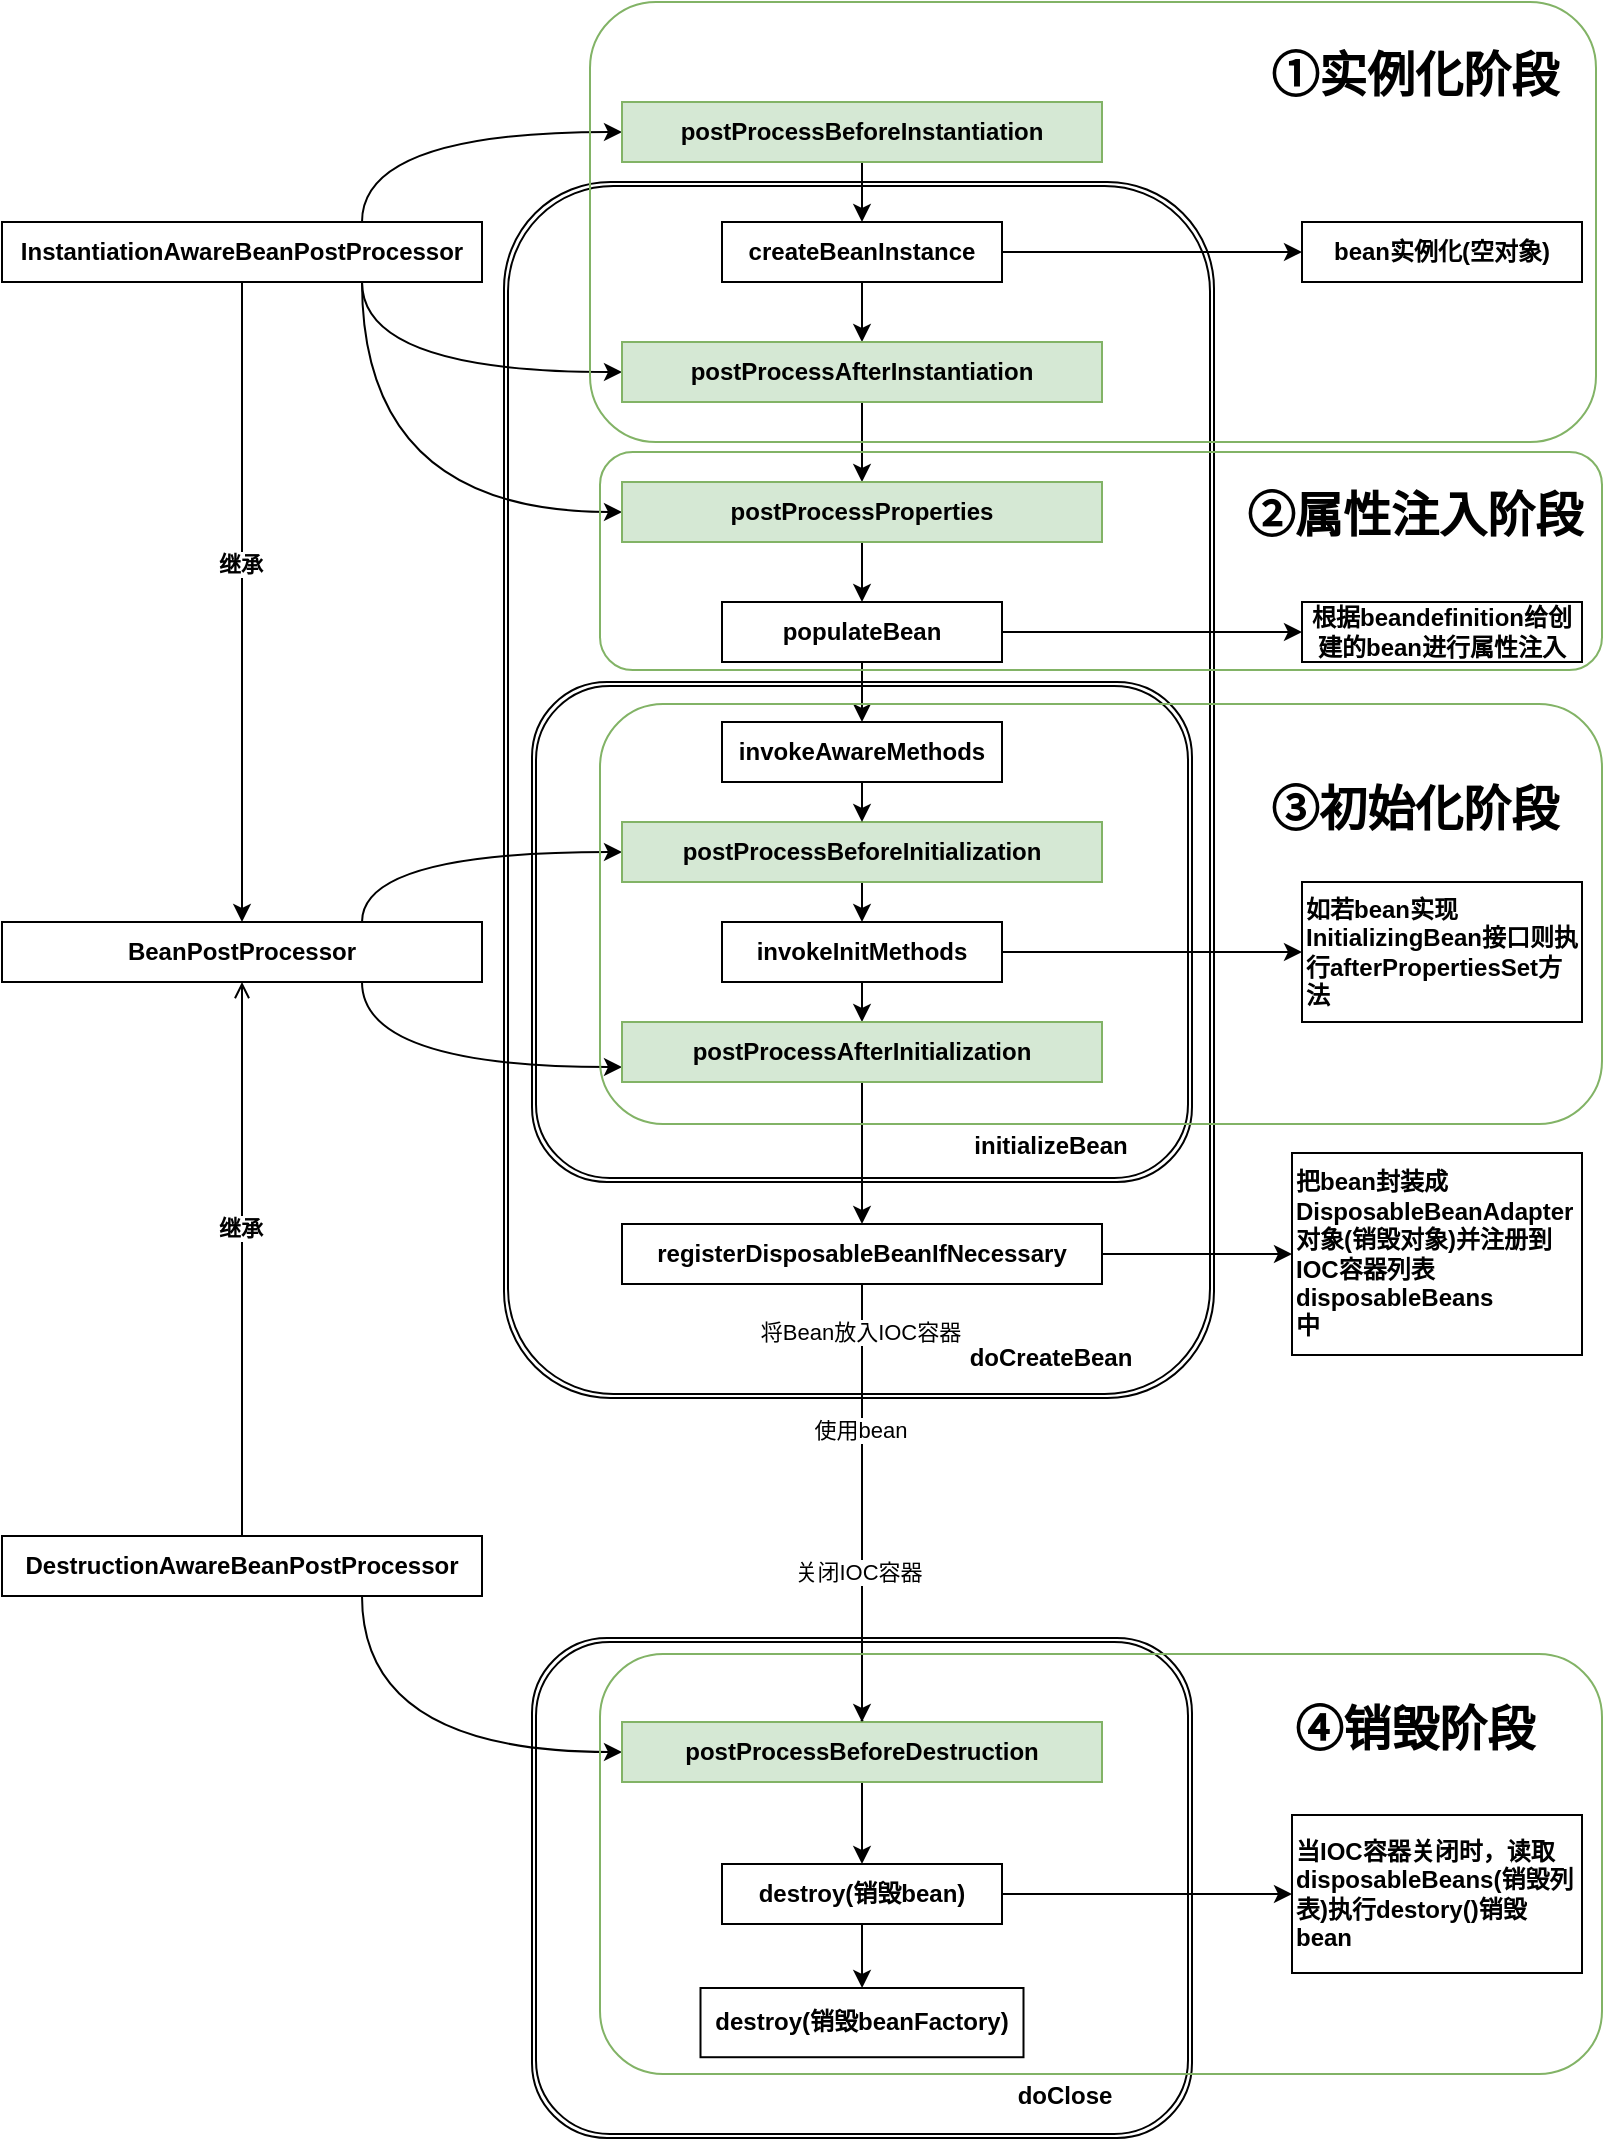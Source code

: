 <mxfile version="14.1.8" type="device" pages="3"><diagram id="AGF3KacGuNUmsAW4zLs5" name="Page-1"><mxGraphModel dx="1088" dy="807" grid="0" gridSize="10" guides="1" tooltips="1" connect="1" arrows="1" fold="1" page="1" pageScale="1" pageWidth="827" pageHeight="1169" math="0" shadow="0"><root><mxCell id="ooiDuFBiyix_ujZQcx5q-0"/><mxCell id="ooiDuFBiyix_ujZQcx5q-1" parent="ooiDuFBiyix_ujZQcx5q-0"/><mxCell id="siYJFG9fbGx9VoATKmPQ-36" value="" style="shape=ext;double=1;rounded=1;whiteSpace=wrap;html=1;" parent="ooiDuFBiyix_ujZQcx5q-1" vertex="1"><mxGeometry x="385" y="828" width="330" height="250" as="geometry"/></mxCell><mxCell id="iEDjWrdBhF688BWcOr_p-23" value="" style="shape=ext;double=1;rounded=1;whiteSpace=wrap;html=1;" parent="ooiDuFBiyix_ujZQcx5q-1" vertex="1"><mxGeometry x="371" y="100" width="355" height="608" as="geometry"/></mxCell><mxCell id="iEDjWrdBhF688BWcOr_p-21" value="" style="shape=ext;double=1;rounded=1;whiteSpace=wrap;html=1;" parent="ooiDuFBiyix_ujZQcx5q-1" vertex="1"><mxGeometry x="385" y="350" width="330" height="250" as="geometry"/></mxCell><mxCell id="iEDjWrdBhF688BWcOr_p-11" style="edgeStyle=orthogonalEdgeStyle;rounded=0;orthogonalLoop=1;jettySize=auto;html=1;exitX=0.75;exitY=0;exitDx=0;exitDy=0;entryX=0;entryY=0.5;entryDx=0;entryDy=0;curved=1;" parent="ooiDuFBiyix_ujZQcx5q-1" source="iEDjWrdBhF688BWcOr_p-0" target="iEDjWrdBhF688BWcOr_p-9" edge="1"><mxGeometry relative="1" as="geometry"/></mxCell><mxCell id="iEDjWrdBhF688BWcOr_p-12" style="edgeStyle=orthogonalEdgeStyle;curved=1;rounded=0;orthogonalLoop=1;jettySize=auto;html=1;exitX=0.75;exitY=1;exitDx=0;exitDy=0;entryX=0;entryY=0.5;entryDx=0;entryDy=0;" parent="ooiDuFBiyix_ujZQcx5q-1" source="iEDjWrdBhF688BWcOr_p-0" target="iEDjWrdBhF688BWcOr_p-10" edge="1"><mxGeometry relative="1" as="geometry"/></mxCell><mxCell id="iEDjWrdBhF688BWcOr_p-18" style="edgeStyle=orthogonalEdgeStyle;curved=1;rounded=0;orthogonalLoop=1;jettySize=auto;html=1;exitX=0.75;exitY=1;exitDx=0;exitDy=0;entryX=0;entryY=0.5;entryDx=0;entryDy=0;" parent="ooiDuFBiyix_ujZQcx5q-1" source="iEDjWrdBhF688BWcOr_p-0" target="iEDjWrdBhF688BWcOr_p-13" edge="1"><mxGeometry relative="1" as="geometry"/></mxCell><mxCell id="iEDjWrdBhF688BWcOr_p-0" value="&lt;b&gt;InstantiationAwareBeanPostProcessor&lt;/b&gt;" style="rounded=0;whiteSpace=wrap;html=1;" parent="ooiDuFBiyix_ujZQcx5q-1" vertex="1"><mxGeometry x="120" y="120" width="240" height="30" as="geometry"/></mxCell><mxCell id="iEDjWrdBhF688BWcOr_p-3" value="" style="edgeStyle=orthogonalEdgeStyle;rounded=0;orthogonalLoop=1;jettySize=auto;html=1;entryX=0.5;entryY=1;entryDx=0;entryDy=0;endArrow=none;endFill=0;startArrow=classic;startFill=1;" parent="ooiDuFBiyix_ujZQcx5q-1" source="iEDjWrdBhF688BWcOr_p-1" target="iEDjWrdBhF688BWcOr_p-0" edge="1"><mxGeometry relative="1" as="geometry"><mxPoint x="240" y="330" as="targetPoint"/></mxGeometry></mxCell><mxCell id="iEDjWrdBhF688BWcOr_p-4" value="&lt;b&gt;继承&lt;/b&gt;" style="edgeLabel;html=1;align=center;verticalAlign=middle;resizable=0;points=[];" parent="iEDjWrdBhF688BWcOr_p-3" vertex="1" connectable="0"><mxGeometry x="0.118" y="1" relative="1" as="geometry"><mxPoint as="offset"/></mxGeometry></mxCell><mxCell id="iEDjWrdBhF688BWcOr_p-19" style="edgeStyle=orthogonalEdgeStyle;curved=1;rounded=0;orthogonalLoop=1;jettySize=auto;html=1;exitX=0.75;exitY=0;exitDx=0;exitDy=0;entryX=0;entryY=0.5;entryDx=0;entryDy=0;" parent="ooiDuFBiyix_ujZQcx5q-1" source="iEDjWrdBhF688BWcOr_p-1" target="iEDjWrdBhF688BWcOr_p-15" edge="1"><mxGeometry relative="1" as="geometry"/></mxCell><mxCell id="iEDjWrdBhF688BWcOr_p-20" style="edgeStyle=orthogonalEdgeStyle;curved=1;rounded=0;orthogonalLoop=1;jettySize=auto;html=1;exitX=0.75;exitY=1;exitDx=0;exitDy=0;entryX=0;entryY=0.75;entryDx=0;entryDy=0;" parent="ooiDuFBiyix_ujZQcx5q-1" source="iEDjWrdBhF688BWcOr_p-1" target="iEDjWrdBhF688BWcOr_p-16" edge="1"><mxGeometry relative="1" as="geometry"/></mxCell><mxCell id="siYJFG9fbGx9VoATKmPQ-20" style="edgeStyle=orthogonalEdgeStyle;rounded=0;orthogonalLoop=1;jettySize=auto;html=1;exitX=0.5;exitY=1;exitDx=0;exitDy=0;entryX=0.5;entryY=0;entryDx=0;entryDy=0;startArrow=open;startFill=0;endArrow=none;endFill=0;" parent="ooiDuFBiyix_ujZQcx5q-1" source="iEDjWrdBhF688BWcOr_p-1" target="siYJFG9fbGx9VoATKmPQ-19" edge="1"><mxGeometry relative="1" as="geometry"/></mxCell><mxCell id="siYJFG9fbGx9VoATKmPQ-21" value="&lt;b&gt;继承&lt;/b&gt;" style="edgeLabel;html=1;align=center;verticalAlign=middle;resizable=0;points=[];" parent="siYJFG9fbGx9VoATKmPQ-20" vertex="1" connectable="0"><mxGeometry x="-0.111" y="-1" relative="1" as="geometry"><mxPoint as="offset"/></mxGeometry></mxCell><mxCell id="iEDjWrdBhF688BWcOr_p-1" value="&lt;b&gt;BeanPostProcessor&lt;/b&gt;" style="rounded=0;whiteSpace=wrap;html=1;" parent="ooiDuFBiyix_ujZQcx5q-1" vertex="1"><mxGeometry x="120" y="470" width="240" height="30" as="geometry"/></mxCell><mxCell id="iEDjWrdBhF688BWcOr_p-29" style="edgeStyle=orthogonalEdgeStyle;curved=1;rounded=0;orthogonalLoop=1;jettySize=auto;html=1;exitX=0.5;exitY=1;exitDx=0;exitDy=0;entryX=0.5;entryY=0;entryDx=0;entryDy=0;" parent="ooiDuFBiyix_ujZQcx5q-1" source="iEDjWrdBhF688BWcOr_p-5" target="iEDjWrdBhF688BWcOr_p-10" edge="1"><mxGeometry relative="1" as="geometry"/></mxCell><mxCell id="iEDjWrdBhF688BWcOr_p-40" style="edgeStyle=orthogonalEdgeStyle;curved=1;rounded=0;orthogonalLoop=1;jettySize=auto;html=1;exitX=1;exitY=0.5;exitDx=0;exitDy=0;entryX=0;entryY=0.5;entryDx=0;entryDy=0;" parent="ooiDuFBiyix_ujZQcx5q-1" source="iEDjWrdBhF688BWcOr_p-5" target="iEDjWrdBhF688BWcOr_p-37" edge="1"><mxGeometry relative="1" as="geometry"/></mxCell><mxCell id="iEDjWrdBhF688BWcOr_p-5" value="&lt;b&gt;createBeanInstance&lt;/b&gt;" style="rounded=0;whiteSpace=wrap;html=1;" parent="ooiDuFBiyix_ujZQcx5q-1" vertex="1"><mxGeometry x="480" y="120" width="140" height="30" as="geometry"/></mxCell><mxCell id="iEDjWrdBhF688BWcOr_p-32" style="edgeStyle=orthogonalEdgeStyle;curved=1;rounded=0;orthogonalLoop=1;jettySize=auto;html=1;exitX=0.5;exitY=1;exitDx=0;exitDy=0;entryX=0.5;entryY=0;entryDx=0;entryDy=0;" parent="ooiDuFBiyix_ujZQcx5q-1" source="iEDjWrdBhF688BWcOr_p-6" target="iEDjWrdBhF688BWcOr_p-17" edge="1"><mxGeometry relative="1" as="geometry"/></mxCell><mxCell id="iEDjWrdBhF688BWcOr_p-41" style="edgeStyle=orthogonalEdgeStyle;curved=1;rounded=0;orthogonalLoop=1;jettySize=auto;html=1;exitX=1;exitY=0.5;exitDx=0;exitDy=0;entryX=0;entryY=0.5;entryDx=0;entryDy=0;" parent="ooiDuFBiyix_ujZQcx5q-1" source="iEDjWrdBhF688BWcOr_p-6" target="iEDjWrdBhF688BWcOr_p-38" edge="1"><mxGeometry relative="1" as="geometry"/></mxCell><mxCell id="iEDjWrdBhF688BWcOr_p-6" value="&lt;b&gt;populateBean&lt;/b&gt;" style="rounded=0;whiteSpace=wrap;html=1;" parent="ooiDuFBiyix_ujZQcx5q-1" vertex="1"><mxGeometry x="480" y="310" width="140" height="30" as="geometry"/></mxCell><mxCell id="iEDjWrdBhF688BWcOr_p-35" style="edgeStyle=orthogonalEdgeStyle;curved=1;rounded=0;orthogonalLoop=1;jettySize=auto;html=1;exitX=0.5;exitY=1;exitDx=0;exitDy=0;entryX=0.5;entryY=0;entryDx=0;entryDy=0;" parent="ooiDuFBiyix_ujZQcx5q-1" source="iEDjWrdBhF688BWcOr_p-8" target="iEDjWrdBhF688BWcOr_p-16" edge="1"><mxGeometry relative="1" as="geometry"/></mxCell><mxCell id="iEDjWrdBhF688BWcOr_p-42" style="edgeStyle=orthogonalEdgeStyle;curved=1;rounded=0;orthogonalLoop=1;jettySize=auto;html=1;exitX=1;exitY=0.5;exitDx=0;exitDy=0;entryX=0;entryY=0.5;entryDx=0;entryDy=0;" parent="ooiDuFBiyix_ujZQcx5q-1" source="iEDjWrdBhF688BWcOr_p-8" target="iEDjWrdBhF688BWcOr_p-39" edge="1"><mxGeometry relative="1" as="geometry"/></mxCell><mxCell id="iEDjWrdBhF688BWcOr_p-8" value="&lt;b&gt;invokeInitMethods&lt;/b&gt;" style="rounded=0;whiteSpace=wrap;html=1;" parent="ooiDuFBiyix_ujZQcx5q-1" vertex="1"><mxGeometry x="480" y="470" width="140" height="30" as="geometry"/></mxCell><mxCell id="iEDjWrdBhF688BWcOr_p-28" style="edgeStyle=orthogonalEdgeStyle;curved=1;rounded=0;orthogonalLoop=1;jettySize=auto;html=1;exitX=0.5;exitY=1;exitDx=0;exitDy=0;entryX=0.5;entryY=0;entryDx=0;entryDy=0;" parent="ooiDuFBiyix_ujZQcx5q-1" source="iEDjWrdBhF688BWcOr_p-9" target="iEDjWrdBhF688BWcOr_p-5" edge="1"><mxGeometry relative="1" as="geometry"/></mxCell><mxCell id="iEDjWrdBhF688BWcOr_p-9" value="&lt;b&gt;postProcessBeforeInstantiation&lt;/b&gt;" style="rounded=0;whiteSpace=wrap;html=1;fillColor=#d5e8d4;strokeColor=#82b366;" parent="ooiDuFBiyix_ujZQcx5q-1" vertex="1"><mxGeometry x="430" y="60" width="240" height="30" as="geometry"/></mxCell><mxCell id="iEDjWrdBhF688BWcOr_p-30" style="edgeStyle=orthogonalEdgeStyle;curved=1;rounded=0;orthogonalLoop=1;jettySize=auto;html=1;exitX=0.5;exitY=1;exitDx=0;exitDy=0;entryX=0.5;entryY=0;entryDx=0;entryDy=0;" parent="ooiDuFBiyix_ujZQcx5q-1" source="iEDjWrdBhF688BWcOr_p-10" target="iEDjWrdBhF688BWcOr_p-13" edge="1"><mxGeometry relative="1" as="geometry"/></mxCell><mxCell id="iEDjWrdBhF688BWcOr_p-10" value="&lt;b&gt;postProcessAfterInstantiation&lt;/b&gt;" style="rounded=0;whiteSpace=wrap;html=1;fillColor=#d5e8d4;strokeColor=#82b366;" parent="ooiDuFBiyix_ujZQcx5q-1" vertex="1"><mxGeometry x="430" y="180" width="240" height="30" as="geometry"/></mxCell><mxCell id="iEDjWrdBhF688BWcOr_p-31" style="edgeStyle=orthogonalEdgeStyle;curved=1;rounded=0;orthogonalLoop=1;jettySize=auto;html=1;exitX=0.5;exitY=1;exitDx=0;exitDy=0;entryX=0.5;entryY=0;entryDx=0;entryDy=0;" parent="ooiDuFBiyix_ujZQcx5q-1" source="iEDjWrdBhF688BWcOr_p-13" target="iEDjWrdBhF688BWcOr_p-6" edge="1"><mxGeometry relative="1" as="geometry"/></mxCell><mxCell id="iEDjWrdBhF688BWcOr_p-13" value="&lt;b&gt;postProcessProperties&lt;/b&gt;" style="rounded=0;whiteSpace=wrap;html=1;fillColor=#d5e8d4;strokeColor=#82b366;" parent="ooiDuFBiyix_ujZQcx5q-1" vertex="1"><mxGeometry x="430" y="250" width="240" height="30" as="geometry"/></mxCell><mxCell id="iEDjWrdBhF688BWcOr_p-34" style="edgeStyle=orthogonalEdgeStyle;curved=1;rounded=0;orthogonalLoop=1;jettySize=auto;html=1;exitX=0.5;exitY=1;exitDx=0;exitDy=0;entryX=0.5;entryY=0;entryDx=0;entryDy=0;" parent="ooiDuFBiyix_ujZQcx5q-1" source="iEDjWrdBhF688BWcOr_p-15" target="iEDjWrdBhF688BWcOr_p-8" edge="1"><mxGeometry relative="1" as="geometry"/></mxCell><mxCell id="iEDjWrdBhF688BWcOr_p-15" value="&lt;b&gt;postProcessBeforeInitialization&lt;/b&gt;" style="rounded=0;whiteSpace=wrap;html=1;fillColor=#d5e8d4;strokeColor=#82b366;" parent="ooiDuFBiyix_ujZQcx5q-1" vertex="1"><mxGeometry x="430" y="420" width="240" height="30" as="geometry"/></mxCell><mxCell id="siYJFG9fbGx9VoATKmPQ-22" style="edgeStyle=orthogonalEdgeStyle;rounded=0;orthogonalLoop=1;jettySize=auto;html=1;exitX=0.5;exitY=1;exitDx=0;exitDy=0;entryX=0.5;entryY=0;entryDx=0;entryDy=0;" parent="ooiDuFBiyix_ujZQcx5q-1" source="iEDjWrdBhF688BWcOr_p-16" target="siYJFG9fbGx9VoATKmPQ-12" edge="1"><mxGeometry relative="1" as="geometry"/></mxCell><mxCell id="iEDjWrdBhF688BWcOr_p-16" value="&lt;b&gt;postProcessAfterInitialization&lt;/b&gt;" style="rounded=0;whiteSpace=wrap;html=1;fillColor=#d5e8d4;strokeColor=#82b366;" parent="ooiDuFBiyix_ujZQcx5q-1" vertex="1"><mxGeometry x="430" y="520" width="240" height="30" as="geometry"/></mxCell><mxCell id="iEDjWrdBhF688BWcOr_p-33" style="edgeStyle=orthogonalEdgeStyle;curved=1;rounded=0;orthogonalLoop=1;jettySize=auto;html=1;exitX=0.5;exitY=1;exitDx=0;exitDy=0;entryX=0.5;entryY=0;entryDx=0;entryDy=0;" parent="ooiDuFBiyix_ujZQcx5q-1" source="iEDjWrdBhF688BWcOr_p-17" target="iEDjWrdBhF688BWcOr_p-15" edge="1"><mxGeometry relative="1" as="geometry"/></mxCell><mxCell id="iEDjWrdBhF688BWcOr_p-17" value="&lt;b&gt;invokeAwareMethods&lt;/b&gt;" style="rounded=0;whiteSpace=wrap;html=1;" parent="ooiDuFBiyix_ujZQcx5q-1" vertex="1"><mxGeometry x="480" y="370" width="140" height="30" as="geometry"/></mxCell><mxCell id="iEDjWrdBhF688BWcOr_p-22" value="&lt;b style=&quot;font-size: 12px&quot;&gt;initializeBean&lt;/b&gt;" style="text;strokeColor=none;fillColor=none;html=1;fontSize=24;fontStyle=1;verticalAlign=middle;align=center;" parent="ooiDuFBiyix_ujZQcx5q-1" vertex="1"><mxGeometry x="594" y="558" width="100" height="40" as="geometry"/></mxCell><mxCell id="iEDjWrdBhF688BWcOr_p-26" value="&lt;span style=&quot;font-size: 12px&quot;&gt;doCreateBean&lt;/span&gt;" style="text;strokeColor=none;fillColor=none;html=1;fontSize=24;fontStyle=1;verticalAlign=middle;align=center;" parent="ooiDuFBiyix_ujZQcx5q-1" vertex="1"><mxGeometry x="594" y="664" width="100" height="40" as="geometry"/></mxCell><mxCell id="iEDjWrdBhF688BWcOr_p-37" value="&lt;b&gt;bean实例化(空对象)&lt;/b&gt;" style="rounded=0;whiteSpace=wrap;html=1;" parent="ooiDuFBiyix_ujZQcx5q-1" vertex="1"><mxGeometry x="770" y="120" width="140" height="30" as="geometry"/></mxCell><mxCell id="iEDjWrdBhF688BWcOr_p-38" value="&lt;b&gt;根据beandefinition给创建的bean进行属性注入&lt;/b&gt;" style="rounded=0;whiteSpace=wrap;html=1;" parent="ooiDuFBiyix_ujZQcx5q-1" vertex="1"><mxGeometry x="770" y="310" width="140" height="30" as="geometry"/></mxCell><mxCell id="iEDjWrdBhF688BWcOr_p-39" value="&lt;b&gt;如若bean实现InitializingBean接口则执行afterPropertiesSet方法&lt;/b&gt;" style="rounded=0;whiteSpace=wrap;html=1;align=left;" parent="ooiDuFBiyix_ujZQcx5q-1" vertex="1"><mxGeometry x="770" y="450" width="140" height="70" as="geometry"/></mxCell><mxCell id="siYJFG9fbGx9VoATKmPQ-3" value="" style="rounded=1;whiteSpace=wrap;html=1;strokeColor=#82b366;fillColor=none;" parent="ooiDuFBiyix_ujZQcx5q-1" vertex="1"><mxGeometry x="414" y="10" width="503" height="220" as="geometry"/></mxCell><mxCell id="siYJFG9fbGx9VoATKmPQ-5" value="①实例化阶段" style="text;strokeColor=none;fillColor=none;html=1;fontSize=24;fontStyle=1;verticalAlign=middle;align=center;rounded=1;" parent="ooiDuFBiyix_ujZQcx5q-1" vertex="1"><mxGeometry x="776" y="27" width="100" height="40" as="geometry"/></mxCell><mxCell id="siYJFG9fbGx9VoATKmPQ-6" value="" style="rounded=1;whiteSpace=wrap;html=1;strokeColor=#82b366;fillColor=none;" parent="ooiDuFBiyix_ujZQcx5q-1" vertex="1"><mxGeometry x="419" y="235" width="501" height="109" as="geometry"/></mxCell><mxCell id="siYJFG9fbGx9VoATKmPQ-9" value="②属性注入阶段" style="text;strokeColor=none;fillColor=none;html=1;fontSize=24;fontStyle=1;verticalAlign=middle;align=center;rounded=1;" parent="ooiDuFBiyix_ujZQcx5q-1" vertex="1"><mxGeometry x="776" y="247" width="100" height="40" as="geometry"/></mxCell><mxCell id="siYJFG9fbGx9VoATKmPQ-11" value="③初始化阶段" style="text;strokeColor=none;fillColor=none;html=1;fontSize=24;fontStyle=1;verticalAlign=middle;align=center;rounded=1;" parent="ooiDuFBiyix_ujZQcx5q-1" vertex="1"><mxGeometry x="776" y="394" width="100" height="40" as="geometry"/></mxCell><mxCell id="siYJFG9fbGx9VoATKmPQ-15" style="edgeStyle=orthogonalEdgeStyle;rounded=0;orthogonalLoop=1;jettySize=auto;html=1;exitX=1;exitY=0.5;exitDx=0;exitDy=0;entryX=0;entryY=0.5;entryDx=0;entryDy=0;" parent="ooiDuFBiyix_ujZQcx5q-1" source="siYJFG9fbGx9VoATKmPQ-12" target="siYJFG9fbGx9VoATKmPQ-13" edge="1"><mxGeometry relative="1" as="geometry"/></mxCell><mxCell id="siYJFG9fbGx9VoATKmPQ-23" style="edgeStyle=orthogonalEdgeStyle;rounded=0;orthogonalLoop=1;jettySize=auto;html=1;exitX=0.5;exitY=1;exitDx=0;exitDy=0;" parent="ooiDuFBiyix_ujZQcx5q-1" source="siYJFG9fbGx9VoATKmPQ-18" edge="1"><mxGeometry relative="1" as="geometry"><mxPoint x="550" y="867.878" as="targetPoint"/></mxGeometry></mxCell><mxCell id="siYJFG9fbGx9VoATKmPQ-12" value="&lt;b&gt;registerDisposableBeanIfNecessary&lt;/b&gt;" style="rounded=0;whiteSpace=wrap;html=1;" parent="ooiDuFBiyix_ujZQcx5q-1" vertex="1"><mxGeometry x="430" y="621" width="240" height="30" as="geometry"/></mxCell><mxCell id="siYJFG9fbGx9VoATKmPQ-13" value="&lt;b&gt;把bean封装成DisposableBeanAdapter对象(销毁对象)并注册到IOC容器列表&lt;/b&gt;&lt;b&gt;disposableBeans&lt;/b&gt;&lt;b&gt;&lt;br&gt;中&lt;/b&gt;" style="rounded=0;whiteSpace=wrap;html=1;align=left;" parent="ooiDuFBiyix_ujZQcx5q-1" vertex="1"><mxGeometry x="765" y="585.5" width="145" height="101" as="geometry"/></mxCell><mxCell id="siYJFG9fbGx9VoATKmPQ-28" style="edgeStyle=orthogonalEdgeStyle;rounded=0;orthogonalLoop=1;jettySize=auto;html=1;exitX=0.5;exitY=1;exitDx=0;exitDy=0;entryX=0.5;entryY=0;entryDx=0;entryDy=0;" parent="ooiDuFBiyix_ujZQcx5q-1" source="siYJFG9fbGx9VoATKmPQ-18" target="siYJFG9fbGx9VoATKmPQ-27" edge="1"><mxGeometry relative="1" as="geometry"/></mxCell><mxCell id="siYJFG9fbGx9VoATKmPQ-45" style="edgeStyle=orthogonalEdgeStyle;curved=1;rounded=0;orthogonalLoop=1;jettySize=auto;html=1;exitX=0.75;exitY=1;exitDx=0;exitDy=0;entryX=0;entryY=0.5;entryDx=0;entryDy=0;" parent="ooiDuFBiyix_ujZQcx5q-1" source="siYJFG9fbGx9VoATKmPQ-19" target="siYJFG9fbGx9VoATKmPQ-18" edge="1"><mxGeometry relative="1" as="geometry"/></mxCell><mxCell id="siYJFG9fbGx9VoATKmPQ-19" value="&lt;b&gt;DestructionAwareBeanPostProcessor&lt;/b&gt;" style="rounded=0;whiteSpace=wrap;html=1;" parent="ooiDuFBiyix_ujZQcx5q-1" vertex="1"><mxGeometry x="120" y="777" width="240" height="30" as="geometry"/></mxCell><mxCell id="siYJFG9fbGx9VoATKmPQ-30" value="" style="edgeStyle=orthogonalEdgeStyle;rounded=0;orthogonalLoop=1;jettySize=auto;html=1;" parent="ooiDuFBiyix_ujZQcx5q-1" source="siYJFG9fbGx9VoATKmPQ-27" target="siYJFG9fbGx9VoATKmPQ-29" edge="1"><mxGeometry relative="1" as="geometry"/></mxCell><mxCell id="siYJFG9fbGx9VoATKmPQ-43" style="edgeStyle=orthogonalEdgeStyle;rounded=0;orthogonalLoop=1;jettySize=auto;html=1;exitX=1;exitY=0.5;exitDx=0;exitDy=0;entryX=0;entryY=0.5;entryDx=0;entryDy=0;" parent="ooiDuFBiyix_ujZQcx5q-1" source="siYJFG9fbGx9VoATKmPQ-27" target="siYJFG9fbGx9VoATKmPQ-38" edge="1"><mxGeometry relative="1" as="geometry"/></mxCell><mxCell id="siYJFG9fbGx9VoATKmPQ-27" value="&lt;b&gt;destroy(销毁bean)&lt;/b&gt;" style="rounded=0;whiteSpace=wrap;html=1;" parent="ooiDuFBiyix_ujZQcx5q-1" vertex="1"><mxGeometry x="480" y="941" width="140" height="30" as="geometry"/></mxCell><mxCell id="siYJFG9fbGx9VoATKmPQ-29" value="&lt;b&gt;destroy(销毁beanFactory)&lt;/b&gt;" style="rounded=0;whiteSpace=wrap;html=1;" parent="ooiDuFBiyix_ujZQcx5q-1" vertex="1"><mxGeometry x="469.25" y="1003" width="161.5" height="34.61" as="geometry"/></mxCell><mxCell id="siYJFG9fbGx9VoATKmPQ-18" value="&lt;b&gt;postProcessBeforeDestruction&lt;/b&gt;" style="rounded=0;whiteSpace=wrap;html=1;fillColor=#d5e8d4;strokeColor=#82b366;" parent="ooiDuFBiyix_ujZQcx5q-1" vertex="1"><mxGeometry x="430" y="870" width="240" height="30" as="geometry"/></mxCell><mxCell id="siYJFG9fbGx9VoATKmPQ-32" style="edgeStyle=orthogonalEdgeStyle;rounded=0;orthogonalLoop=1;jettySize=auto;html=1;exitX=0.5;exitY=1;exitDx=0;exitDy=0;" parent="ooiDuFBiyix_ujZQcx5q-1" source="siYJFG9fbGx9VoATKmPQ-12" target="siYJFG9fbGx9VoATKmPQ-18" edge="1"><mxGeometry relative="1" as="geometry"><mxPoint x="550" y="867.878" as="targetPoint"/><mxPoint x="550" y="651" as="sourcePoint"/></mxGeometry></mxCell><mxCell id="siYJFG9fbGx9VoATKmPQ-33" value="使用bean" style="edgeLabel;html=1;align=center;verticalAlign=middle;resizable=0;points=[];" parent="siYJFG9fbGx9VoATKmPQ-32" vertex="1" connectable="0"><mxGeometry x="-0.34" y="-1" relative="1" as="geometry"><mxPoint as="offset"/></mxGeometry></mxCell><mxCell id="siYJFG9fbGx9VoATKmPQ-34" value="关闭IOC容器" style="edgeLabel;html=1;align=center;verticalAlign=middle;resizable=0;points=[];" parent="siYJFG9fbGx9VoATKmPQ-32" vertex="1" connectable="0"><mxGeometry x="0.316" y="-2" relative="1" as="geometry"><mxPoint as="offset"/></mxGeometry></mxCell><mxCell id="siYJFG9fbGx9VoATKmPQ-35" value="将Bean放入IOC容器" style="edgeLabel;html=1;align=center;verticalAlign=middle;resizable=0;points=[];" parent="siYJFG9fbGx9VoATKmPQ-32" vertex="1" connectable="0"><mxGeometry x="-0.786" y="-1" relative="1" as="geometry"><mxPoint as="offset"/></mxGeometry></mxCell><mxCell id="siYJFG9fbGx9VoATKmPQ-37" value="&lt;span style=&quot;font-size: 12px&quot;&gt;doClose&lt;/span&gt;" style="text;strokeColor=none;fillColor=none;html=1;fontSize=24;fontStyle=1;verticalAlign=middle;align=center;" parent="ooiDuFBiyix_ujZQcx5q-1" vertex="1"><mxGeometry x="601" y="1033" width="100" height="40" as="geometry"/></mxCell><mxCell id="siYJFG9fbGx9VoATKmPQ-38" value="&lt;b&gt;当IOC容器关闭时，读取disposableBeans(销毁列表)执行destory()销毁bean&lt;/b&gt;" style="rounded=0;whiteSpace=wrap;html=1;align=left;" parent="ooiDuFBiyix_ujZQcx5q-1" vertex="1"><mxGeometry x="765" y="916.5" width="145" height="79" as="geometry"/></mxCell><mxCell id="siYJFG9fbGx9VoATKmPQ-42" value="④销毁阶段" style="text;strokeColor=none;fillColor=none;html=1;fontSize=24;fontStyle=1;verticalAlign=middle;align=center;rounded=1;" parent="ooiDuFBiyix_ujZQcx5q-1" vertex="1"><mxGeometry x="776" y="854" width="100" height="40" as="geometry"/></mxCell><mxCell id="siYJFG9fbGx9VoATKmPQ-10" value="" style="rounded=1;whiteSpace=wrap;html=1;strokeColor=#82b366;fillColor=none;" parent="ooiDuFBiyix_ujZQcx5q-1" vertex="1"><mxGeometry x="419" y="361" width="501" height="210" as="geometry"/></mxCell><mxCell id="siYJFG9fbGx9VoATKmPQ-40" value="" style="rounded=1;whiteSpace=wrap;html=1;strokeColor=#82b366;fillColor=none;" parent="ooiDuFBiyix_ujZQcx5q-1" vertex="1"><mxGeometry x="419" y="836" width="501" height="210" as="geometry"/></mxCell></root></mxGraphModel></diagram><diagram name="Page-1" id="mMC8fkLe7E54nHcDG-AY"><mxGraphModel dx="1019" dy="574" grid="1" gridSize="10" guides="1" tooltips="1" connect="1" arrows="1" fold="1" page="1" pageScale="1" pageWidth="827" pageHeight="1169" math="0" shadow="0"><root><mxCell id="0"/><mxCell id="1" parent="0"/><mxCell id="t_7GUXP99VdsmuuwwMOx-1" value="a(Foo实例)" style="rounded=0;whiteSpace=wrap;html=1;" parent="1" vertex="1"><mxGeometry x="320" y="400" width="120" height="60" as="geometry"/></mxCell><mxCell id="t_7GUXP99VdsmuuwwMOx-11" style="edgeStyle=orthogonalEdgeStyle;rounded=0;orthogonalLoop=1;jettySize=auto;html=1;exitX=1;exitY=0.75;exitDx=0;exitDy=0;entryX=0;entryY=0.75;entryDx=0;entryDy=0;" parent="1" source="t_7GUXP99VdsmuuwwMOx-2" target="t_7GUXP99VdsmuuwwMOx-4" edge="1"><mxGeometry relative="1" as="geometry"/></mxCell><mxCell id="t_7GUXP99VdsmuuwwMOx-13" value="prototype" style="edgeLabel;html=1;align=center;verticalAlign=middle;resizable=0;points=[];" parent="t_7GUXP99VdsmuuwwMOx-11" vertex="1" connectable="0"><mxGeometry x="-0.267" relative="1" as="geometry"><mxPoint as="offset"/></mxGeometry></mxCell><mxCell id="t_7GUXP99VdsmuuwwMOx-15" style="edgeStyle=orthogonalEdgeStyle;rounded=0;orthogonalLoop=1;jettySize=auto;html=1;exitX=0.5;exitY=0;exitDx=0;exitDy=0;entryX=0.5;entryY=1;entryDx=0;entryDy=0;" parent="1" source="t_7GUXP99VdsmuuwwMOx-2" target="t_7GUXP99VdsmuuwwMOx-14" edge="1"><mxGeometry relative="1" as="geometry"/></mxCell><mxCell id="t_7GUXP99VdsmuuwwMOx-25" value="__proto__" style="edgeLabel;html=1;align=center;verticalAlign=middle;resizable=0;points=[];" parent="t_7GUXP99VdsmuuwwMOx-15" vertex="1" connectable="0"><mxGeometry x="-0.14" y="-1" relative="1" as="geometry"><mxPoint as="offset"/></mxGeometry></mxCell><mxCell id="t_7GUXP99VdsmuuwwMOx-2" value="Foo(Foo构造函数)" style="rounded=0;whiteSpace=wrap;html=1;" parent="1" vertex="1"><mxGeometry x="200" y="280" width="120" height="60" as="geometry"/></mxCell><mxCell id="t_7GUXP99VdsmuuwwMOx-10" style="edgeStyle=orthogonalEdgeStyle;rounded=0;orthogonalLoop=1;jettySize=auto;html=1;exitX=0;exitY=0.25;exitDx=0;exitDy=0;entryX=1;entryY=0.25;entryDx=0;entryDy=0;" parent="1" source="t_7GUXP99VdsmuuwwMOx-4" target="t_7GUXP99VdsmuuwwMOx-2" edge="1"><mxGeometry relative="1" as="geometry"/></mxCell><mxCell id="t_7GUXP99VdsmuuwwMOx-12" value="contructor" style="edgeLabel;html=1;align=center;verticalAlign=middle;resizable=0;points=[];" parent="t_7GUXP99VdsmuuwwMOx-10" vertex="1" connectable="0"><mxGeometry x="0.2" y="-1" relative="1" as="geometry"><mxPoint as="offset"/></mxGeometry></mxCell><mxCell id="t_7GUXP99VdsmuuwwMOx-21" style="edgeStyle=orthogonalEdgeStyle;rounded=0;orthogonalLoop=1;jettySize=auto;html=1;exitX=0.5;exitY=0;exitDx=0;exitDy=0;entryX=1;entryY=0.5;entryDx=0;entryDy=0;" parent="1" source="t_7GUXP99VdsmuuwwMOx-4" target="t_7GUXP99VdsmuuwwMOx-17" edge="1"><mxGeometry relative="1" as="geometry"/></mxCell><mxCell id="t_7GUXP99VdsmuuwwMOx-22" value="__proto__" style="edgeLabel;html=1;align=center;verticalAlign=middle;resizable=0;points=[];" parent="t_7GUXP99VdsmuuwwMOx-21" vertex="1" connectable="0"><mxGeometry x="-0.049" y="-2" relative="1" as="geometry"><mxPoint as="offset"/></mxGeometry></mxCell><mxCell id="t_7GUXP99VdsmuuwwMOx-4" value="Foo.prototype&lt;br&gt;(函数原型对象)" style="rounded=0;whiteSpace=wrap;html=1;" parent="1" vertex="1"><mxGeometry x="440" y="280" width="120" height="60" as="geometry"/></mxCell><mxCell id="t_7GUXP99VdsmuuwwMOx-6" value="" style="endArrow=classic;html=1;exitX=0.5;exitY=1;exitDx=0;exitDy=0;entryX=0;entryY=0.5;entryDx=0;entryDy=0;" parent="1" source="t_7GUXP99VdsmuuwwMOx-2" target="t_7GUXP99VdsmuuwwMOx-1" edge="1"><mxGeometry width="50" height="50" relative="1" as="geometry"><mxPoint x="200" y="430" as="sourcePoint"/><mxPoint x="250" y="380" as="targetPoint"/></mxGeometry></mxCell><mxCell id="t_7GUXP99VdsmuuwwMOx-7" value="new" style="edgeLabel;html=1;align=center;verticalAlign=middle;resizable=0;points=[];" parent="t_7GUXP99VdsmuuwwMOx-6" vertex="1" connectable="0"><mxGeometry x="-0.37" y="-1" relative="1" as="geometry"><mxPoint as="offset"/></mxGeometry></mxCell><mxCell id="t_7GUXP99VdsmuuwwMOx-8" value="" style="endArrow=classic;html=1;exitX=1;exitY=0.5;exitDx=0;exitDy=0;entryX=0.5;entryY=1;entryDx=0;entryDy=0;" parent="1" source="t_7GUXP99VdsmuuwwMOx-1" target="t_7GUXP99VdsmuuwwMOx-4" edge="1"><mxGeometry width="50" height="50" relative="1" as="geometry"><mxPoint x="260" y="510" as="sourcePoint"/><mxPoint x="310" y="460" as="targetPoint"/></mxGeometry></mxCell><mxCell id="t_7GUXP99VdsmuuwwMOx-9" value="__proto__" style="edgeLabel;html=1;align=center;verticalAlign=middle;resizable=0;points=[];" parent="t_7GUXP99VdsmuuwwMOx-8" vertex="1" connectable="0"><mxGeometry x="0.247" y="2" relative="1" as="geometry"><mxPoint as="offset"/></mxGeometry></mxCell><mxCell id="t_7GUXP99VdsmuuwwMOx-18" value="" style="edgeStyle=orthogonalEdgeStyle;rounded=0;orthogonalLoop=1;jettySize=auto;html=1;" parent="1" source="t_7GUXP99VdsmuuwwMOx-14" target="t_7GUXP99VdsmuuwwMOx-17" edge="1"><mxGeometry relative="1" as="geometry"/></mxCell><mxCell id="t_7GUXP99VdsmuuwwMOx-19" value="__proto__" style="edgeLabel;html=1;align=center;verticalAlign=middle;resizable=0;points=[];" parent="t_7GUXP99VdsmuuwwMOx-18" vertex="1" connectable="0"><mxGeometry x="-0.248" y="1" relative="1" as="geometry"><mxPoint as="offset"/></mxGeometry></mxCell><mxCell id="t_7GUXP99VdsmuuwwMOx-14" value="Function.prototype&lt;br&gt;(Function原型)" style="rounded=0;whiteSpace=wrap;html=1;" parent="1" vertex="1"><mxGeometry x="320" y="140" width="120" height="60" as="geometry"/></mxCell><mxCell id="t_7GUXP99VdsmuuwwMOx-17" value="Object.prototype&lt;br&gt;(Object原型)" style="rounded=0;whiteSpace=wrap;html=1;" parent="1" vertex="1"><mxGeometry x="320" y="40" width="120" height="58" as="geometry"/></mxCell></root></mxGraphModel></diagram><diagram name="Page-2" id="Jxo277oHcclvJ9ys37Fc"><mxGraphModel dx="1019" dy="1743" grid="1" gridSize="10" guides="1" tooltips="1" connect="1" arrows="1" fold="1" page="1" pageScale="1" pageWidth="827" pageHeight="1169" math="0" shadow="0"><root><mxCell id="zlRNqyiKUyihUeMeZgZQ-0"/><mxCell id="zlRNqyiKUyihUeMeZgZQ-1" parent="zlRNqyiKUyihUeMeZgZQ-0"/><mxCell id="uUgYy9Xokbo0XcMC87Ea-84" value="" style="shape=ext;double=1;rounded=1;whiteSpace=wrap;html=1;comic=1;fillColor=#ffe6cc;strokeColor=#d79b00;" parent="zlRNqyiKUyihUeMeZgZQ-1" vertex="1"><mxGeometry x="1315" y="-170" width="550" height="960" as="geometry"/></mxCell><mxCell id="uUgYy9Xokbo0XcMC87Ea-39" value="" style="shape=ext;double=1;rounded=1;whiteSpace=wrap;html=1;fillColor=#ffe6cc;strokeColor=#d79b00;comic=1;" parent="zlRNqyiKUyihUeMeZgZQ-1" vertex="1"><mxGeometry x="560" y="-150" width="710" height="1250" as="geometry"/></mxCell><mxCell id="zlRNqyiKUyihUeMeZgZQ-84" value="" style="shape=ext;double=1;rounded=1;whiteSpace=wrap;html=1;fillColor=#ffe6cc;strokeColor=#d79b00;" parent="zlRNqyiKUyihUeMeZgZQ-1" vertex="1"><mxGeometry x="10" y="-170" width="480" height="1060" as="geometry"/></mxCell><mxCell id="zlRNqyiKUyihUeMeZgZQ-25" value="" style="edgeStyle=orthogonalEdgeStyle;rounded=0;orthogonalLoop=1;jettySize=auto;html=1;" parent="zlRNqyiKUyihUeMeZgZQ-1" source="zlRNqyiKUyihUeMeZgZQ-16" target="zlRNqyiKUyihUeMeZgZQ-24" edge="1"><mxGeometry relative="1" as="geometry"/></mxCell><mxCell id="zlRNqyiKUyihUeMeZgZQ-26" value="是" style="edgeLabel;html=1;align=center;verticalAlign=middle;resizable=0;points=[];" parent="zlRNqyiKUyihUeMeZgZQ-25" vertex="1" connectable="0"><mxGeometry x="-0.295" y="-1" relative="1" as="geometry"><mxPoint as="offset"/></mxGeometry></mxCell><mxCell id="zlRNqyiKUyihUeMeZgZQ-80" value="" style="edgeStyle=orthogonalEdgeStyle;rounded=0;orthogonalLoop=1;jettySize=auto;html=1;exitX=0;exitY=0.5;exitDx=0;exitDy=0;exitPerimeter=0;" parent="zlRNqyiKUyihUeMeZgZQ-1" source="zlRNqyiKUyihUeMeZgZQ-16" edge="1"><mxGeometry relative="1" as="geometry"><mxPoint x="195" y="10" as="targetPoint"/><Array as="points"><mxPoint x="50" y="245"/><mxPoint x="50" y="10"/><mxPoint x="195" y="10"/></Array></mxGeometry></mxCell><mxCell id="zlRNqyiKUyihUeMeZgZQ-81" value="否" style="edgeLabel;html=1;align=center;verticalAlign=middle;resizable=0;points=[];" parent="zlRNqyiKUyihUeMeZgZQ-80" vertex="1" connectable="0"><mxGeometry x="-0.769" y="-1" relative="1" as="geometry"><mxPoint as="offset"/></mxGeometry></mxCell><mxCell id="zlRNqyiKUyihUeMeZgZQ-16" value="bd.isAbstract() &amp;amp;&amp;amp; bd.isSingleton() &amp;amp;&amp;amp; !bd.isLazyInit()" style="html=1;whiteSpace=wrap;aspect=fixed;shape=isoRectangle;" parent="zlRNqyiKUyihUeMeZgZQ-1" vertex="1"><mxGeometry x="120" y="200" width="149.99" height="90" as="geometry"/></mxCell><mxCell id="zlRNqyiKUyihUeMeZgZQ-28" value="" style="edgeStyle=orthogonalEdgeStyle;rounded=0;orthogonalLoop=1;jettySize=auto;html=1;" parent="zlRNqyiKUyihUeMeZgZQ-1" target="zlRNqyiKUyihUeMeZgZQ-16" edge="1"><mxGeometry relative="1" as="geometry"><mxPoint x="195" y="120" as="sourcePoint"/><Array as="points"><mxPoint x="195" y="160"/><mxPoint x="195" y="160"/></Array></mxGeometry></mxCell><mxCell id="uUgYy9Xokbo0XcMC87Ea-30" value="获取RootBeanDefinition bd =&amp;nbsp;&lt;br&gt;getMergedLocalBeanDefinition(beanName)" style="edgeLabel;html=1;align=center;verticalAlign=middle;resizable=0;points=[];" parent="zlRNqyiKUyihUeMeZgZQ-28" vertex="1" connectable="0"><mxGeometry x="0.22" y="-1" relative="1" as="geometry"><mxPoint as="offset"/></mxGeometry></mxCell><mxCell id="uUgYy9Xokbo0XcMC87Ea-31" value="是" style="edgeLabel;html=1;align=center;verticalAlign=middle;resizable=0;points=[];" parent="zlRNqyiKUyihUeMeZgZQ-28" vertex="1" connectable="0"><mxGeometry y="-30" relative="1" as="geometry"><mxPoint x="29" y="-30" as="offset"/></mxGeometry></mxCell><mxCell id="zlRNqyiKUyihUeMeZgZQ-34" value="" style="edgeStyle=orthogonalEdgeStyle;rounded=0;orthogonalLoop=1;jettySize=auto;html=1;" parent="zlRNqyiKUyihUeMeZgZQ-1" source="zlRNqyiKUyihUeMeZgZQ-24" target="zlRNqyiKUyihUeMeZgZQ-33" edge="1"><mxGeometry relative="1" as="geometry"/></mxCell><mxCell id="zlRNqyiKUyihUeMeZgZQ-35" value="Object bean = &lt;br&gt;getBean(&quot;&amp;amp;&quot; + beanName);" style="edgeLabel;html=1;align=center;verticalAlign=middle;resizable=0;points=[];" parent="zlRNqyiKUyihUeMeZgZQ-34" vertex="1" connectable="0"><mxGeometry x="-0.254" y="-2" relative="1" as="geometry"><mxPoint as="offset"/></mxGeometry></mxCell><mxCell id="zlRNqyiKUyihUeMeZgZQ-37" value="" style="edgeStyle=orthogonalEdgeStyle;rounded=0;orthogonalLoop=1;jettySize=auto;html=1;entryX=0;entryY=0.5;entryDx=0;entryDy=0;" parent="zlRNqyiKUyihUeMeZgZQ-1" source="zlRNqyiKUyihUeMeZgZQ-24" target="zlRNqyiKUyihUeMeZgZQ-39" edge="1"><mxGeometry relative="1" as="geometry"><mxPoint x="349.99" y="375" as="targetPoint"/></mxGeometry></mxCell><mxCell id="zlRNqyiKUyihUeMeZgZQ-44" value="否" style="edgeLabel;html=1;align=center;verticalAlign=middle;resizable=0;points=[];" parent="zlRNqyiKUyihUeMeZgZQ-37" vertex="1" connectable="0"><mxGeometry x="-0.229" y="2" relative="1" as="geometry"><mxPoint as="offset"/></mxGeometry></mxCell><mxCell id="zlRNqyiKUyihUeMeZgZQ-24" value="isFactoryBean&lt;br&gt;(beanName)" style="html=1;whiteSpace=wrap;aspect=fixed;shape=isoRectangle;" parent="zlRNqyiKUyihUeMeZgZQ-1" vertex="1"><mxGeometry x="120" y="330" width="149.99" height="90" as="geometry"/></mxCell><mxCell id="zlRNqyiKUyihUeMeZgZQ-46" value="" style="edgeStyle=orthogonalEdgeStyle;rounded=0;orthogonalLoop=1;jettySize=auto;html=1;" parent="zlRNqyiKUyihUeMeZgZQ-1" source="zlRNqyiKUyihUeMeZgZQ-33" target="zlRNqyiKUyihUeMeZgZQ-45" edge="1"><mxGeometry relative="1" as="geometry"/></mxCell><mxCell id="zlRNqyiKUyihUeMeZgZQ-47" value="是" style="edgeLabel;html=1;align=center;verticalAlign=middle;resizable=0;points=[];" parent="zlRNqyiKUyihUeMeZgZQ-46" vertex="1" connectable="0"><mxGeometry x="-0.245" y="-1" relative="1" as="geometry"><mxPoint as="offset"/></mxGeometry></mxCell><mxCell id="zlRNqyiKUyihUeMeZgZQ-58" value="" style="edgeStyle=orthogonalEdgeStyle;rounded=0;orthogonalLoop=1;jettySize=auto;html=1;" parent="zlRNqyiKUyihUeMeZgZQ-1" source="zlRNqyiKUyihUeMeZgZQ-33" edge="1"><mxGeometry relative="1" as="geometry"><mxPoint x="50" y="240" as="targetPoint"/></mxGeometry></mxCell><mxCell id="zlRNqyiKUyihUeMeZgZQ-59" value="否" style="edgeLabel;html=1;align=center;verticalAlign=middle;resizable=0;points=[];" parent="zlRNqyiKUyihUeMeZgZQ-58" vertex="1" connectable="0"><mxGeometry x="-0.72" y="1" relative="1" as="geometry"><mxPoint as="offset"/></mxGeometry></mxCell><mxCell id="zlRNqyiKUyihUeMeZgZQ-33" value="bean instanceof FactoryBean" style="html=1;whiteSpace=wrap;aspect=fixed;shape=isoRectangle;" parent="zlRNqyiKUyihUeMeZgZQ-1" vertex="1"><mxGeometry x="120" y="500" width="149.99" height="90" as="geometry"/></mxCell><mxCell id="zlRNqyiKUyihUeMeZgZQ-61" value="" style="edgeStyle=orthogonalEdgeStyle;rounded=0;orthogonalLoop=1;jettySize=auto;html=1;" parent="zlRNqyiKUyihUeMeZgZQ-1" source="zlRNqyiKUyihUeMeZgZQ-45" edge="1"><mxGeometry relative="1" as="geometry"><mxPoint x="50" y="540" as="targetPoint"/></mxGeometry></mxCell><mxCell id="zlRNqyiKUyihUeMeZgZQ-62" value="否" style="edgeLabel;html=1;align=center;verticalAlign=middle;resizable=0;points=[];" parent="zlRNqyiKUyihUeMeZgZQ-61" vertex="1" connectable="0"><mxGeometry x="-0.442" relative="1" as="geometry"><mxPoint as="offset"/></mxGeometry></mxCell><mxCell id="zlRNqyiKUyihUeMeZgZQ-64" value="" style="edgeStyle=orthogonalEdgeStyle;rounded=0;orthogonalLoop=1;jettySize=auto;html=1;" parent="zlRNqyiKUyihUeMeZgZQ-1" source="zlRNqyiKUyihUeMeZgZQ-45" target="zlRNqyiKUyihUeMeZgZQ-63" edge="1"><mxGeometry relative="1" as="geometry"/></mxCell><mxCell id="zlRNqyiKUyihUeMeZgZQ-71" value="是" style="edgeLabel;html=1;align=center;verticalAlign=middle;resizable=0;points=[];" parent="zlRNqyiKUyihUeMeZgZQ-64" vertex="1" connectable="0"><mxGeometry x="-0.232" y="1" relative="1" as="geometry"><mxPoint as="offset"/></mxGeometry></mxCell><mxCell id="zlRNqyiKUyihUeMeZgZQ-45" value="bean instanceof FactoryBean" style="html=1;whiteSpace=wrap;aspect=fixed;shape=isoRectangle;" parent="zlRNqyiKUyihUeMeZgZQ-1" vertex="1"><mxGeometry x="120" y="630" width="149.99" height="90" as="geometry"/></mxCell><mxCell id="zlRNqyiKUyihUeMeZgZQ-66" value="" style="edgeStyle=orthogonalEdgeStyle;rounded=0;orthogonalLoop=1;jettySize=auto;html=1;" parent="zlRNqyiKUyihUeMeZgZQ-1" source="zlRNqyiKUyihUeMeZgZQ-63" edge="1"><mxGeometry relative="1" as="geometry"><mxPoint x="50" y="670" as="targetPoint"/></mxGeometry></mxCell><mxCell id="zlRNqyiKUyihUeMeZgZQ-67" value="否" style="edgeLabel;html=1;align=center;verticalAlign=middle;resizable=0;points=[];" parent="zlRNqyiKUyihUeMeZgZQ-66" vertex="1" connectable="0"><mxGeometry x="-0.592" y="3" relative="1" as="geometry"><mxPoint as="offset"/></mxGeometry></mxCell><mxCell id="zlRNqyiKUyihUeMeZgZQ-69" value="" style="edgeStyle=orthogonalEdgeStyle;rounded=0;orthogonalLoop=1;jettySize=auto;html=1;entryX=0.5;entryY=1;entryDx=0;entryDy=0;" parent="zlRNqyiKUyihUeMeZgZQ-1" source="zlRNqyiKUyihUeMeZgZQ-63" target="zlRNqyiKUyihUeMeZgZQ-39" edge="1"><mxGeometry relative="1" as="geometry"><mxPoint x="349.99" y="845" as="targetPoint"/></mxGeometry></mxCell><mxCell id="zlRNqyiKUyihUeMeZgZQ-70" value="是" style="edgeLabel;html=1;align=center;verticalAlign=middle;resizable=0;points=[];" parent="zlRNqyiKUyihUeMeZgZQ-69" vertex="1" connectable="0"><mxGeometry x="-0.682" y="1" relative="1" as="geometry"><mxPoint as="offset"/></mxGeometry></mxCell><mxCell id="zlRNqyiKUyihUeMeZgZQ-63" value="isEagerInit" style="html=1;whiteSpace=wrap;aspect=fixed;shape=isoRectangle;" parent="zlRNqyiKUyihUeMeZgZQ-1" vertex="1"><mxGeometry x="120" y="790" width="149.99" height="90" as="geometry"/></mxCell><mxCell id="zlRNqyiKUyihUeMeZgZQ-30" value="" style="edgeStyle=orthogonalEdgeStyle;rounded=0;orthogonalLoop=1;jettySize=auto;html=1;" parent="zlRNqyiKUyihUeMeZgZQ-1" source="zlRNqyiKUyihUeMeZgZQ-29" edge="1"><mxGeometry relative="1" as="geometry"><mxPoint x="194.99" y="30" as="targetPoint"/></mxGeometry></mxCell><mxCell id="zlRNqyiKUyihUeMeZgZQ-29" value="&lt;span style=&quot;font-family: &amp;#34;comic sans ms&amp;#34; ; font-weight: 700&quot;&gt;preInstantiate&lt;br&gt;Singletons&lt;/span&gt;" style="ellipse;shape=doubleEllipse;whiteSpace=wrap;html=1;aspect=fixed;" parent="zlRNqyiKUyihUeMeZgZQ-1" vertex="1"><mxGeometry x="154.99" y="-90" width="80" height="80" as="geometry"/></mxCell><mxCell id="uUgYy9Xokbo0XcMC87Ea-33" value="" style="edgeStyle=orthogonalEdgeStyle;rounded=0;orthogonalLoop=1;jettySize=auto;html=1;entryX=0.5;entryY=1;entryDx=0;entryDy=0;" parent="zlRNqyiKUyihUeMeZgZQ-1" source="zlRNqyiKUyihUeMeZgZQ-31" target="uUgYy9Xokbo0XcMC87Ea-29" edge="1"><mxGeometry relative="1" as="geometry"><mxPoint x="349.99" y="70" as="targetPoint"/></mxGeometry></mxCell><mxCell id="uUgYy9Xokbo0XcMC87Ea-34" value="否" style="edgeLabel;html=1;align=center;verticalAlign=middle;resizable=0;points=[];" parent="uUgYy9Xokbo0XcMC87Ea-33" vertex="1" connectable="0"><mxGeometry x="-0.303" y="3" relative="1" as="geometry"><mxPoint as="offset"/></mxGeometry></mxCell><mxCell id="zlRNqyiKUyihUeMeZgZQ-31" value="String beanName : beanDefinitionNames" style="html=1;whiteSpace=wrap;aspect=fixed;shape=isoRectangle;" parent="zlRNqyiKUyihUeMeZgZQ-1" vertex="1"><mxGeometry x="120" y="25" width="149.99" height="90" as="geometry"/></mxCell><mxCell id="zlRNqyiKUyihUeMeZgZQ-43" style="edgeStyle=orthogonalEdgeStyle;rounded=0;orthogonalLoop=1;jettySize=auto;html=1;exitX=0.5;exitY=0;exitDx=0;exitDy=0;" parent="zlRNqyiKUyihUeMeZgZQ-1" source="zlRNqyiKUyihUeMeZgZQ-39" edge="1"><mxGeometry relative="1" as="geometry"><mxPoint x="195" y="10" as="targetPoint"/><Array as="points"><mxPoint x="414" y="10"/></Array></mxGeometry></mxCell><mxCell id="uUgYy9Xokbo0XcMC87Ea-100" style="edgeStyle=orthogonalEdgeStyle;curved=1;rounded=0;orthogonalLoop=1;jettySize=auto;html=1;exitX=0;exitY=0.25;exitDx=0;exitDy=0;entryX=0.448;entryY=1.011;entryDx=0;entryDy=0;entryPerimeter=0;" parent="zlRNqyiKUyihUeMeZgZQ-1" source="zlRNqyiKUyihUeMeZgZQ-39" target="uUgYy9Xokbo0XcMC87Ea-97" edge="1"><mxGeometry relative="1" as="geometry"/></mxCell><mxCell id="zlRNqyiKUyihUeMeZgZQ-39" value="getBean(beanName)" style="rounded=0;whiteSpace=wrap;html=1;" parent="zlRNqyiKUyihUeMeZgZQ-1" vertex="1"><mxGeometry x="354" y="345" width="120" height="60" as="geometry"/></mxCell><mxCell id="zlRNqyiKUyihUeMeZgZQ-72" value="" style="shape=flexArrow;endArrow=classic;html=1;" parent="zlRNqyiKUyihUeMeZgZQ-1" edge="1"><mxGeometry width="50" height="50" relative="1" as="geometry"><mxPoint x="460" y="330" as="sourcePoint"/><mxPoint x="830" y="-130" as="targetPoint"/><Array as="points"><mxPoint x="460" y="-130"/></Array></mxGeometry></mxCell><mxCell id="zlRNqyiKUyihUeMeZgZQ-75" value="&lt;span style=&quot;font-family: &amp;#34;comic sans ms&amp;#34; ; font-size: 12px&quot;&gt;spring DI循环实例化bean&lt;br&gt;DefaultListableBeanFactory#preInstantiateSingletons&lt;/span&gt;" style="text;strokeColor=none;fillColor=none;html=1;fontSize=24;fontStyle=1;verticalAlign=middle;align=center;" parent="zlRNqyiKUyihUeMeZgZQ-1" vertex="1"><mxGeometry x="160" y="-150" width="100" height="40" as="geometry"/></mxCell><mxCell id="zlRNqyiKUyihUeMeZgZQ-91" value="&lt;b&gt;AbstractBeanFactory#getBean(java.lang.String)&lt;/b&gt;" style="text;html=1;strokeColor=none;fillColor=none;align=center;verticalAlign=middle;whiteSpace=wrap;rounded=0;" parent="zlRNqyiKUyihUeMeZgZQ-1" vertex="1"><mxGeometry x="620" y="-120" width="40" height="20" as="geometry"/></mxCell><mxCell id="zlRNqyiKUyihUeMeZgZQ-96" value="" style="edgeStyle=orthogonalEdgeStyle;rounded=0;orthogonalLoop=1;jettySize=auto;html=1;" parent="zlRNqyiKUyihUeMeZgZQ-1" edge="1"><mxGeometry relative="1" as="geometry"><mxPoint x="1040" y="50" as="targetPoint"/><mxPoint x="1040" y="-20" as="sourcePoint"/></mxGeometry></mxCell><mxCell id="zlRNqyiKUyihUeMeZgZQ-97" value="Object sharedInstance = &lt;br&gt;getSingleton(beanName)" style="edgeLabel;html=1;align=center;verticalAlign=middle;resizable=0;points=[];" parent="zlRNqyiKUyihUeMeZgZQ-96" vertex="1" connectable="0"><mxGeometry x="-0.245" y="1" relative="1" as="geometry"><mxPoint as="offset"/></mxGeometry></mxCell><mxCell id="zlRNqyiKUyihUeMeZgZQ-93" value="doGetBean" style="ellipse;shape=doubleEllipse;whiteSpace=wrap;html=1;aspect=fixed;" parent="zlRNqyiKUyihUeMeZgZQ-1" vertex="1"><mxGeometry x="1000.01" y="-100" width="80" height="80" as="geometry"/></mxCell><mxCell id="zlRNqyiKUyihUeMeZgZQ-100" value="" style="edgeStyle=orthogonalEdgeStyle;rounded=0;orthogonalLoop=1;jettySize=auto;html=1;entryX=0.5;entryY=0;entryDx=0;entryDy=0;" parent="zlRNqyiKUyihUeMeZgZQ-1" source="zlRNqyiKUyihUeMeZgZQ-98" target="zlRNqyiKUyihUeMeZgZQ-101" edge="1"><mxGeometry relative="1" as="geometry"><mxPoint x="677" y="555" as="targetPoint"/></mxGeometry></mxCell><mxCell id="zlRNqyiKUyihUeMeZgZQ-102" value="是" style="edgeLabel;html=1;align=center;verticalAlign=middle;resizable=0;points=[];" parent="zlRNqyiKUyihUeMeZgZQ-100" vertex="1" connectable="0"><mxGeometry x="-0.275" y="-3" relative="1" as="geometry"><mxPoint as="offset"/></mxGeometry></mxCell><mxCell id="zlRNqyiKUyihUeMeZgZQ-104" value="" style="edgeStyle=orthogonalEdgeStyle;rounded=0;orthogonalLoop=1;jettySize=auto;html=1;" parent="zlRNqyiKUyihUeMeZgZQ-1" source="zlRNqyiKUyihUeMeZgZQ-98" edge="1"><mxGeometry relative="1" as="geometry"><mxPoint x="1040.005" y="230" as="targetPoint"/></mxGeometry></mxCell><mxCell id="zlRNqyiKUyihUeMeZgZQ-105" value="RootBeanDefinition mbd = &lt;br&gt;getMergedLocalBeanDefinition(beanName);" style="edgeLabel;html=1;align=center;verticalAlign=middle;resizable=0;points=[];" parent="zlRNqyiKUyihUeMeZgZQ-104" vertex="1" connectable="0"><mxGeometry x="0.231" y="1" relative="1" as="geometry"><mxPoint as="offset"/></mxGeometry></mxCell><mxCell id="zlRNqyiKUyihUeMeZgZQ-106" value="否" style="edgeLabel;html=1;align=center;verticalAlign=middle;resizable=0;points=[];" parent="zlRNqyiKUyihUeMeZgZQ-104" vertex="1" connectable="0"><mxGeometry x="-0.75" y="1" relative="1" as="geometry"><mxPoint as="offset"/></mxGeometry></mxCell><mxCell id="zlRNqyiKUyihUeMeZgZQ-98" value="sharedInstance != null&lt;br&gt;&amp;nbsp;&amp;amp;&amp;amp;args == null" style="html=1;whiteSpace=wrap;aspect=fixed;shape=isoRectangle;" parent="zlRNqyiKUyihUeMeZgZQ-1" vertex="1"><mxGeometry x="965.01" y="50" width="149.99" height="90" as="geometry"/></mxCell><mxCell id="uUgYy9Xokbo0XcMC87Ea-20" style="edgeStyle=orthogonalEdgeStyle;rounded=0;orthogonalLoop=1;jettySize=auto;html=1;exitX=0.5;exitY=1;exitDx=0;exitDy=0;entryX=0.02;entryY=0.514;entryDx=0;entryDy=0;entryPerimeter=0;" parent="zlRNqyiKUyihUeMeZgZQ-1" source="zlRNqyiKUyihUeMeZgZQ-101" target="uUgYy9Xokbo0XcMC87Ea-18" edge="1"><mxGeometry relative="1" as="geometry"/></mxCell><mxCell id="Vfx0pZ0OkGMRqFCWR8fY-10" style="edgeStyle=orthogonalEdgeStyle;curved=1;rounded=0;orthogonalLoop=1;jettySize=auto;html=1;exitX=0.75;exitY=0;exitDx=0;exitDy=0;entryX=0.25;entryY=0;entryDx=0;entryDy=0;" edge="1" parent="zlRNqyiKUyihUeMeZgZQ-1" source="zlRNqyiKUyihUeMeZgZQ-101" target="Vfx0pZ0OkGMRqFCWR8fY-1"><mxGeometry relative="1" as="geometry"/></mxCell><mxCell id="zlRNqyiKUyihUeMeZgZQ-101" value="bean = getObjectForBeanInstance(...)" style="rounded=0;whiteSpace=wrap;html=1;" parent="zlRNqyiKUyihUeMeZgZQ-1" vertex="1"><mxGeometry x="590" y="720" width="170" height="60" as="geometry"/></mxCell><mxCell id="zlRNqyiKUyihUeMeZgZQ-109" value="" style="edgeStyle=orthogonalEdgeStyle;rounded=0;orthogonalLoop=1;jettySize=auto;html=1;" parent="zlRNqyiKUyihUeMeZgZQ-1" source="zlRNqyiKUyihUeMeZgZQ-110" edge="1"><mxGeometry relative="1" as="geometry"><mxPoint x="1040.01" y="370" as="targetPoint"/></mxGeometry></mxCell><mxCell id="zlRNqyiKUyihUeMeZgZQ-107" value="获取bean的依赖信息&lt;br&gt;registerDependentBean(dep, beanName);" style="rounded=0;whiteSpace=wrap;html=1;" parent="zlRNqyiKUyihUeMeZgZQ-1" vertex="1"><mxGeometry x="958" y="230" width="165.01" height="60" as="geometry"/></mxCell><mxCell id="zlRNqyiKUyihUeMeZgZQ-121" value="" style="edgeStyle=orthogonalEdgeStyle;rounded=0;orthogonalLoop=1;jettySize=auto;html=1;" parent="zlRNqyiKUyihUeMeZgZQ-1" source="zlRNqyiKUyihUeMeZgZQ-110" target="zlRNqyiKUyihUeMeZgZQ-120" edge="1"><mxGeometry relative="1" as="geometry"/></mxCell><mxCell id="zlRNqyiKUyihUeMeZgZQ-122" value="否" style="edgeLabel;html=1;align=center;verticalAlign=middle;resizable=0;points=[];" parent="zlRNqyiKUyihUeMeZgZQ-121" vertex="1" connectable="0"><mxGeometry x="-0.268" y="-1" relative="1" as="geometry"><mxPoint as="offset"/></mxGeometry></mxCell><mxCell id="uUgYy9Xokbo0XcMC87Ea-8" value="" style="edgeStyle=orthogonalEdgeStyle;rounded=0;orthogonalLoop=1;jettySize=auto;html=1;" parent="zlRNqyiKUyihUeMeZgZQ-1" edge="1"><mxGeometry relative="1" as="geometry"><mxPoint x="890" y="385" as="targetPoint"/><mxPoint x="965" y="385" as="sourcePoint"/><Array as="points"><mxPoint x="940" y="385"/><mxPoint x="940" y="385"/></Array></mxGeometry></mxCell><mxCell id="uUgYy9Xokbo0XcMC87Ea-10" value="是" style="edgeLabel;html=1;align=center;verticalAlign=middle;resizable=0;points=[];" parent="uUgYy9Xokbo0XcMC87Ea-8" vertex="1" connectable="0"><mxGeometry x="-0.233" y="1" relative="1" as="geometry"><mxPoint as="offset"/></mxGeometry></mxCell><mxCell id="zlRNqyiKUyihUeMeZgZQ-110" value="mbd.isSingleton()" style="html=1;whiteSpace=wrap;aspect=fixed;shape=isoRectangle;" parent="zlRNqyiKUyihUeMeZgZQ-1" vertex="1"><mxGeometry x="965" y="340" width="149.99" height="90" as="geometry"/></mxCell><mxCell id="zlRNqyiKUyihUeMeZgZQ-124" value="" style="edgeStyle=orthogonalEdgeStyle;rounded=0;orthogonalLoop=1;jettySize=auto;html=1;entryX=0.5;entryY=0;entryDx=0;entryDy=0;" parent="zlRNqyiKUyihUeMeZgZQ-1" source="zlRNqyiKUyihUeMeZgZQ-120" target="uUgYy9Xokbo0XcMC87Ea-14" edge="1"><mxGeometry relative="1" as="geometry"><mxPoint x="1040" y="650" as="targetPoint"/></mxGeometry></mxCell><mxCell id="uUgYy9Xokbo0XcMC87Ea-5" value="否" style="edgeLabel;html=1;align=center;verticalAlign=middle;resizable=0;points=[];" parent="zlRNqyiKUyihUeMeZgZQ-124" vertex="1" connectable="0"><mxGeometry x="-0.268" relative="1" as="geometry"><mxPoint as="offset"/></mxGeometry></mxCell><mxCell id="uUgYy9Xokbo0XcMC87Ea-13" value="Scope scope = &lt;br&gt;this.scopes.get(scopeName)" style="edgeLabel;html=1;align=center;verticalAlign=middle;resizable=0;points=[];" parent="zlRNqyiKUyihUeMeZgZQ-124" vertex="1" connectable="0"><mxGeometry x="0.246" y="-1" relative="1" as="geometry"><mxPoint as="offset"/></mxGeometry></mxCell><mxCell id="uUgYy9Xokbo0XcMC87Ea-1" value="" style="edgeStyle=orthogonalEdgeStyle;rounded=0;orthogonalLoop=1;jettySize=auto;html=1;entryX=1;entryY=0.5;entryDx=0;entryDy=0;" parent="zlRNqyiKUyihUeMeZgZQ-1" source="zlRNqyiKUyihUeMeZgZQ-120" target="uUgYy9Xokbo0XcMC87Ea-2" edge="1"><mxGeometry relative="1" as="geometry"><mxPoint x="942" y="525" as="targetPoint"/><Array as="points"/></mxGeometry></mxCell><mxCell id="uUgYy9Xokbo0XcMC87Ea-3" value="是" style="edgeLabel;html=1;align=center;verticalAlign=middle;resizable=0;points=[];" parent="uUgYy9Xokbo0XcMC87Ea-1" vertex="1" connectable="0"><mxGeometry x="-0.231" relative="1" as="geometry"><mxPoint as="offset"/></mxGeometry></mxCell><mxCell id="zlRNqyiKUyihUeMeZgZQ-120" value="mbd.isPrototype()" style="html=1;whiteSpace=wrap;aspect=fixed;shape=isoRectangle;" parent="zlRNqyiKUyihUeMeZgZQ-1" vertex="1"><mxGeometry x="965.02" y="463" width="149.99" height="90" as="geometry"/></mxCell><mxCell id="zlRNqyiKUyihUeMeZgZQ-111" value="" style="edgeStyle=orthogonalEdgeStyle;rounded=0;orthogonalLoop=1;jettySize=auto;html=1;" parent="zlRNqyiKUyihUeMeZgZQ-1" source="zlRNqyiKUyihUeMeZgZQ-107" target="zlRNqyiKUyihUeMeZgZQ-110" edge="1"><mxGeometry relative="1" as="geometry"><mxPoint x="1040.01" y="290" as="sourcePoint"/><mxPoint x="1040.01" y="370" as="targetPoint"/></mxGeometry></mxCell><mxCell id="uUgYy9Xokbo0XcMC87Ea-9" style="edgeStyle=orthogonalEdgeStyle;rounded=0;orthogonalLoop=1;jettySize=auto;html=1;exitX=0;exitY=0.5;exitDx=0;exitDy=0;" parent="zlRNqyiKUyihUeMeZgZQ-1" source="zlRNqyiKUyihUeMeZgZQ-117" edge="1"><mxGeometry relative="1" as="geometry"><mxPoint x="680" y="384" as="targetPoint"/><Array as="points"><mxPoint x="680" y="384"/></Array></mxGeometry></mxCell><mxCell id="uUgYy9Xokbo0XcMC87Ea-45" style="edgeStyle=orthogonalEdgeStyle;rounded=0;orthogonalLoop=1;jettySize=auto;html=1;exitX=1;exitY=0.75;exitDx=0;exitDy=0;entryX=0;entryY=0.5;entryDx=0;entryDy=0;curved=1;" parent="zlRNqyiKUyihUeMeZgZQ-1" source="zlRNqyiKUyihUeMeZgZQ-117" target="uUgYy9Xokbo0XcMC87Ea-44" edge="1"><mxGeometry relative="1" as="geometry"><Array as="points"><mxPoint x="890" y="410"/><mxPoint x="910" y="410"/><mxPoint x="910" y="735"/></Array></mxGeometry></mxCell><mxCell id="zlRNqyiKUyihUeMeZgZQ-117" value="getSingleton&lt;br&gt;(String beanName, ObjectFactory&amp;lt;?&amp;gt; singletonFactory)" style="rounded=0;whiteSpace=wrap;html=1;" parent="zlRNqyiKUyihUeMeZgZQ-1" vertex="1"><mxGeometry x="770" y="354" width="120" height="60" as="geometry"/></mxCell><mxCell id="uUgYy9Xokbo0XcMC87Ea-12" style="edgeStyle=orthogonalEdgeStyle;rounded=0;orthogonalLoop=1;jettySize=auto;html=1;exitX=0;exitY=0.5;exitDx=0;exitDy=0;" parent="zlRNqyiKUyihUeMeZgZQ-1" source="uUgYy9Xokbo0XcMC87Ea-2" edge="1"><mxGeometry relative="1" as="geometry"><mxPoint x="680" y="508" as="targetPoint"/></mxGeometry></mxCell><mxCell id="uUgYy9Xokbo0XcMC87Ea-2" value="prototypeInstance = createBean(beanName, mbd, args);" style="rounded=0;whiteSpace=wrap;html=1;" parent="zlRNqyiKUyihUeMeZgZQ-1" vertex="1"><mxGeometry x="770" y="478" width="120" height="60" as="geometry"/></mxCell><mxCell id="uUgYy9Xokbo0XcMC87Ea-17" style="edgeStyle=orthogonalEdgeStyle;rounded=0;orthogonalLoop=1;jettySize=auto;html=1;exitX=0;exitY=0.5;exitDx=0;exitDy=0;" parent="zlRNqyiKUyihUeMeZgZQ-1" source="uUgYy9Xokbo0XcMC87Ea-14" edge="1"><mxGeometry relative="1" as="geometry"><mxPoint x="680" y="670" as="targetPoint"/></mxGeometry></mxCell><mxCell id="uUgYy9Xokbo0XcMC87Ea-46" style="edgeStyle=orthogonalEdgeStyle;curved=1;rounded=0;orthogonalLoop=1;jettySize=auto;html=1;exitX=0.5;exitY=1;exitDx=0;exitDy=0;entryX=-0.004;entryY=0.353;entryDx=0;entryDy=0;entryPerimeter=0;" parent="zlRNqyiKUyihUeMeZgZQ-1" source="uUgYy9Xokbo0XcMC87Ea-14" target="uUgYy9Xokbo0XcMC87Ea-44" edge="1"><mxGeometry relative="1" as="geometry"/></mxCell><mxCell id="uUgYy9Xokbo0XcMC87Ea-14" value="scope.get(String name, ObjectFactory&amp;lt;?&amp;gt; objectFactory)" style="rounded=0;whiteSpace=wrap;html=1;" parent="zlRNqyiKUyihUeMeZgZQ-1" vertex="1"><mxGeometry x="980.01" y="640" width="120" height="60" as="geometry"/></mxCell><mxCell id="uUgYy9Xokbo0XcMC87Ea-22" value="" style="edgeStyle=orthogonalEdgeStyle;rounded=0;orthogonalLoop=1;jettySize=auto;html=1;" parent="zlRNqyiKUyihUeMeZgZQ-1" source="uUgYy9Xokbo0XcMC87Ea-18" target="uUgYy9Xokbo0XcMC87Ea-21" edge="1"><mxGeometry relative="1" as="geometry"/></mxCell><mxCell id="uUgYy9Xokbo0XcMC87Ea-23" value="是" style="edgeLabel;html=1;align=center;verticalAlign=middle;resizable=0;points=[];" parent="uUgYy9Xokbo0XcMC87Ea-22" vertex="1" connectable="0"><mxGeometry x="0.001" y="-11" relative="1" as="geometry"><mxPoint x="9" y="-11" as="offset"/></mxGeometry></mxCell><mxCell id="uUgYy9Xokbo0XcMC87Ea-27" value="" style="edgeStyle=orthogonalEdgeStyle;rounded=0;orthogonalLoop=1;jettySize=auto;html=1;entryX=1;entryY=0.5;entryDx=0;entryDy=0;" parent="zlRNqyiKUyihUeMeZgZQ-1" source="uUgYy9Xokbo0XcMC87Ea-18" target="uUgYy9Xokbo0XcMC87Ea-24" edge="1"><mxGeometry relative="1" as="geometry"><mxPoint x="1100" y="1100" as="targetPoint"/><Array as="points"><mxPoint x="1190" y="808"/><mxPoint x="1190" y="1040"/></Array></mxGeometry></mxCell><mxCell id="uUgYy9Xokbo0XcMC87Ea-28" value="否" style="edgeLabel;html=1;align=center;verticalAlign=middle;resizable=0;points=[];" parent="uUgYy9Xokbo0XcMC87Ea-27" vertex="1" connectable="0"><mxGeometry x="-0.554" y="-1" relative="1" as="geometry"><mxPoint as="offset"/></mxGeometry></mxCell><mxCell id="uUgYy9Xokbo0XcMC87Ea-43" value="return&amp;nbsp;bean&amp;nbsp;" style="edgeLabel;html=1;align=center;verticalAlign=middle;resizable=0;points=[];" parent="uUgYy9Xokbo0XcMC87Ea-27" vertex="1" connectable="0"><mxGeometry x="-0.08" y="-1" relative="1" as="geometry"><mxPoint as="offset"/></mxGeometry></mxCell><mxCell id="uUgYy9Xokbo0XcMC87Ea-18" value="requiredType != null &amp;amp;&amp;amp; !requiredType.isInstance(bean)" style="html=1;whiteSpace=wrap;aspect=fixed;shape=isoRectangle;" parent="zlRNqyiKUyihUeMeZgZQ-1" vertex="1"><mxGeometry x="943.35" y="750" width="193.32" height="116" as="geometry"/></mxCell><mxCell id="uUgYy9Xokbo0XcMC87Ea-25" value="" style="edgeStyle=orthogonalEdgeStyle;rounded=0;orthogonalLoop=1;jettySize=auto;html=1;" parent="zlRNqyiKUyihUeMeZgZQ-1" source="uUgYy9Xokbo0XcMC87Ea-21" target="uUgYy9Xokbo0XcMC87Ea-24" edge="1"><mxGeometry relative="1" as="geometry"/></mxCell><mxCell id="uUgYy9Xokbo0XcMC87Ea-42" value="return&amp;nbsp;convertedBean" style="edgeLabel;html=1;align=center;verticalAlign=middle;resizable=0;points=[];" parent="uUgYy9Xokbo0XcMC87Ea-25" vertex="1" connectable="0"><mxGeometry x="-0.238" y="-2" relative="1" as="geometry"><mxPoint as="offset"/></mxGeometry></mxCell><mxCell id="uUgYy9Xokbo0XcMC87Ea-21" value="convertedBean = getTypeConverter().&lt;br&gt;convertIfNecessary(bean, requiredType)" style="rounded=0;whiteSpace=wrap;html=1;" parent="zlRNqyiKUyihUeMeZgZQ-1" vertex="1"><mxGeometry x="955.02" y="906" width="169.99" height="60" as="geometry"/></mxCell><mxCell id="uUgYy9Xokbo0XcMC87Ea-24" value="结束" style="ellipse;shape=doubleEllipse;whiteSpace=wrap;html=1;aspect=fixed;" parent="zlRNqyiKUyihUeMeZgZQ-1" vertex="1"><mxGeometry x="1000" y="1005" width="80" height="80" as="geometry"/></mxCell><mxCell id="uUgYy9Xokbo0XcMC87Ea-29" value="结束" style="ellipse;shape=doubleEllipse;whiteSpace=wrap;html=1;aspect=fixed;" parent="zlRNqyiKUyihUeMeZgZQ-1" vertex="1"><mxGeometry x="310" y="-90" width="80" height="80" as="geometry"/></mxCell><mxCell id="uUgYy9Xokbo0XcMC87Ea-44" value="这两个方法实质上使用函数式接口调用了createBean(beanName, mbd, args)" style="html=1;whiteSpace=wrap;comic=1;strokeWidth=2;fontFamily=Comic Sans MS;fontStyle=1;align=left;fillColor=#d5e8d4;strokeColor=#82b366;" parent="zlRNqyiKUyihUeMeZgZQ-1" vertex="1"><mxGeometry x="1125.01" y="680" width="134.99" height="110" as="geometry"/></mxCell><mxCell id="uUgYy9Xokbo0XcMC87Ea-48" value="" style="shape=flexArrow;endArrow=classic;html=1;exitX=0.93;exitY=0.651;exitDx=0;exitDy=0;exitPerimeter=0;" parent="zlRNqyiKUyihUeMeZgZQ-1" edge="1"><mxGeometry width="50" height="50" relative="1" as="geometry"><mxPoint x="1190.3" y="670.26" as="sourcePoint"/><mxPoint x="1560" y="-115" as="targetPoint"/><Array as="points"><mxPoint x="1190" y="-115"/></Array></mxGeometry></mxCell><mxCell id="uUgYy9Xokbo0XcMC87Ea-50" value="&lt;div style=&quot;text-align: center&quot;&gt;&lt;span&gt;&lt;font face=&quot;comic sans ms&quot;&gt;&lt;b&gt;AbstractAutowireCapableBeanFactory#doCreateBean&lt;/b&gt;&lt;/font&gt;&lt;/span&gt;&lt;/div&gt;" style="text;whiteSpace=wrap;html=1;" parent="zlRNqyiKUyihUeMeZgZQ-1" vertex="1"><mxGeometry x="1315" y="-90" width="320" height="40" as="geometry"/></mxCell><mxCell id="uUgYy9Xokbo0XcMC87Ea-57" value="" style="edgeStyle=orthogonalEdgeStyle;curved=1;rounded=0;orthogonalLoop=1;jettySize=auto;html=1;entryX=0.494;entryY=-0.002;entryDx=0;entryDy=0;entryPerimeter=0;" parent="zlRNqyiKUyihUeMeZgZQ-1" source="uUgYy9Xokbo0XcMC87Ea-51" target="uUgYy9Xokbo0XcMC87Ea-59" edge="1"><mxGeometry relative="1" as="geometry"><mxPoint x="1670" y="60" as="targetPoint"/></mxGeometry></mxCell><mxCell id="uUgYy9Xokbo0XcMC87Ea-51" value="doCreateBean" style="ellipse;shape=doubleEllipse;whiteSpace=wrap;html=1;aspect=fixed;" parent="zlRNqyiKUyihUeMeZgZQ-1" vertex="1"><mxGeometry x="1630" y="-100" width="80" height="80" as="geometry"/></mxCell><mxCell id="uUgYy9Xokbo0XcMC87Ea-53" value="&lt;div style=&quot;text-align: center&quot;&gt;&lt;br&gt;&lt;/div&gt;" style="text;whiteSpace=wrap;html=1;" parent="zlRNqyiKUyihUeMeZgZQ-1" vertex="1"><mxGeometry x="1460" y="-30" width="126" height="40" as="geometry"/></mxCell><mxCell id="uUgYy9Xokbo0XcMC87Ea-54" value="&lt;span style=&quot;font-family: &amp;#34;comic sans ms&amp;#34;&quot;&gt;实例化bean的主要逻辑方法&lt;/span&gt;&lt;br style=&quot;font-family: &amp;#34;comic sans ms&amp;#34;&quot;&gt;&lt;span style=&quot;font-family: &amp;#34;comic sans ms&amp;#34;&quot;&gt;AbstractBeanFactory#doGetBean&lt;/span&gt;" style="html=1;whiteSpace=wrap;comic=1;strokeWidth=2;fontFamily=Comic Sans MS;fontStyle=1;" parent="zlRNqyiKUyihUeMeZgZQ-1" vertex="1"><mxGeometry x="755.02" y="-80" width="200" height="60" as="geometry"/></mxCell><mxCell id="uUgYy9Xokbo0XcMC87Ea-55" value="&lt;b style=&quot;font-family: &amp;#34;comic sans ms&amp;#34;&quot;&gt;bean的真正实例化方法&lt;/b&gt;" style="html=1;whiteSpace=wrap;comic=1;strokeWidth=2;fontFamily=Comic Sans MS;fontStyle=1;" parent="zlRNqyiKUyihUeMeZgZQ-1" vertex="1"><mxGeometry x="1380" y="-35" width="150" height="60" as="geometry"/></mxCell><mxCell id="uUgYy9Xokbo0XcMC87Ea-61" value="" style="edgeStyle=orthogonalEdgeStyle;curved=1;rounded=0;orthogonalLoop=1;jettySize=auto;html=1;" parent="zlRNqyiKUyihUeMeZgZQ-1" source="uUgYy9Xokbo0XcMC87Ea-59" edge="1"><mxGeometry relative="1" as="geometry"><mxPoint x="1669.995" y="160" as="targetPoint"/></mxGeometry></mxCell><mxCell id="uUgYy9Xokbo0XcMC87Ea-62" value="是" style="edgeLabel;html=1;align=center;verticalAlign=middle;resizable=0;points=[];" parent="uUgYy9Xokbo0XcMC87Ea-61" vertex="1" connectable="0"><mxGeometry x="-0.243" y="-1" relative="1" as="geometry"><mxPoint as="offset"/></mxGeometry></mxCell><mxCell id="uUgYy9Xokbo0XcMC87Ea-72" value="" style="edgeStyle=orthogonalEdgeStyle;rounded=0;orthogonalLoop=1;jettySize=auto;html=1;" parent="zlRNqyiKUyihUeMeZgZQ-1" source="uUgYy9Xokbo0XcMC87Ea-59" target="uUgYy9Xokbo0XcMC87Ea-66" edge="1"><mxGeometry relative="1" as="geometry"><mxPoint x="1820" y="280" as="targetPoint"/><Array as="points"><mxPoint x="1830" y="65"/><mxPoint x="1830" y="240"/><mxPoint x="1670" y="240"/></Array></mxGeometry></mxCell><mxCell id="uUgYy9Xokbo0XcMC87Ea-73" value="否" style="edgeLabel;html=1;align=center;verticalAlign=middle;resizable=0;points=[];" parent="uUgYy9Xokbo0XcMC87Ea-72" vertex="1" connectable="0"><mxGeometry x="-0.277" y="-1" relative="1" as="geometry"><mxPoint as="offset"/></mxGeometry></mxCell><mxCell id="uUgYy9Xokbo0XcMC87Ea-59" value="mbd.isSingleton()" style="html=1;whiteSpace=wrap;aspect=fixed;shape=isoRectangle;" parent="zlRNqyiKUyihUeMeZgZQ-1" vertex="1"><mxGeometry x="1595" y="20" width="149.99" height="90" as="geometry"/></mxCell><mxCell id="uUgYy9Xokbo0XcMC87Ea-67" value="" style="edgeStyle=orthogonalEdgeStyle;curved=1;rounded=0;orthogonalLoop=1;jettySize=auto;html=1;" parent="zlRNqyiKUyihUeMeZgZQ-1" source="uUgYy9Xokbo0XcMC87Ea-65" target="uUgYy9Xokbo0XcMC87Ea-66" edge="1"><mxGeometry relative="1" as="geometry"/></mxCell><mxCell id="uUgYy9Xokbo0XcMC87Ea-65" value="instanceWrapper = this.factoryBeanInstanceCache.remove(beanName);" style="rounded=0;whiteSpace=wrap;html=1;" parent="zlRNqyiKUyihUeMeZgZQ-1" vertex="1"><mxGeometry x="1550" y="160" width="240" height="60" as="geometry"/></mxCell><mxCell id="uUgYy9Xokbo0XcMC87Ea-87" value="" style="edgeStyle=orthogonalEdgeStyle;rounded=0;orthogonalLoop=1;jettySize=auto;html=1;entryX=0.5;entryY=0;entryDx=0;entryDy=0;" parent="zlRNqyiKUyihUeMeZgZQ-1" source="uUgYy9Xokbo0XcMC87Ea-66" target="uUgYy9Xokbo0XcMC87Ea-88" edge="1"><mxGeometry relative="1" as="geometry"><mxPoint x="1669.995" y="430" as="targetPoint"/></mxGeometry></mxCell><mxCell id="uUgYy9Xokbo0XcMC87Ea-89" value="是" style="edgeLabel;html=1;align=center;verticalAlign=middle;resizable=0;points=[];" parent="uUgYy9Xokbo0XcMC87Ea-87" vertex="1" connectable="0"><mxGeometry x="-0.272" relative="1" as="geometry"><mxPoint as="offset"/></mxGeometry></mxCell><mxCell id="uUgYy9Xokbo0XcMC87Ea-92" value="" style="edgeStyle=orthogonalEdgeStyle;rounded=0;orthogonalLoop=1;jettySize=auto;html=1;exitX=0.01;exitY=0.486;exitDx=0;exitDy=0;exitPerimeter=0;" parent="zlRNqyiKUyihUeMeZgZQ-1" source="uUgYy9Xokbo0XcMC87Ea-66" edge="1"><mxGeometry relative="1" as="geometry"><mxPoint x="1670" y="470" as="targetPoint"/><Array as="points"><mxPoint x="1520" y="304"/><mxPoint x="1520" y="470"/></Array></mxGeometry></mxCell><mxCell id="uUgYy9Xokbo0XcMC87Ea-93" value="否" style="edgeLabel;html=1;align=center;verticalAlign=middle;resizable=0;points=[];" parent="uUgYy9Xokbo0XcMC87Ea-92" vertex="1" connectable="0"><mxGeometry x="-0.353" y="-2" relative="1" as="geometry"><mxPoint as="offset"/></mxGeometry></mxCell><mxCell id="uUgYy9Xokbo0XcMC87Ea-66" value="instanceWrapper == null" style="html=1;whiteSpace=wrap;aspect=fixed;shape=isoRectangle;" parent="zlRNqyiKUyihUeMeZgZQ-1" vertex="1"><mxGeometry x="1595" y="260" width="149.99" height="90" as="geometry"/></mxCell><mxCell id="uUgYy9Xokbo0XcMC87Ea-75" value="" style="edgeStyle=orthogonalEdgeStyle;rounded=0;orthogonalLoop=1;jettySize=auto;html=1;" parent="zlRNqyiKUyihUeMeZgZQ-1" source="uUgYy9Xokbo0XcMC87Ea-68" target="uUgYy9Xokbo0XcMC87Ea-74" edge="1"><mxGeometry relative="1" as="geometry"/></mxCell><mxCell id="Vfx0pZ0OkGMRqFCWR8fY-5" style="edgeStyle=orthogonalEdgeStyle;curved=1;rounded=0;orthogonalLoop=1;jettySize=auto;html=1;exitX=0;exitY=0.5;exitDx=0;exitDy=0;entryX=0.878;entryY=-0.011;entryDx=0;entryDy=0;entryPerimeter=0;" edge="1" parent="zlRNqyiKUyihUeMeZgZQ-1" source="uUgYy9Xokbo0XcMC87Ea-68" target="Vfx0pZ0OkGMRqFCWR8fY-3"><mxGeometry relative="1" as="geometry"/></mxCell><mxCell id="uUgYy9Xokbo0XcMC87Ea-68" value="populateBean(beanName, mbd, instanceWrapper);" style="rounded=0;whiteSpace=wrap;html=1;" parent="zlRNqyiKUyihUeMeZgZQ-1" vertex="1"><mxGeometry x="1549.99" y="490" width="240" height="60" as="geometry"/></mxCell><mxCell id="Vfx0pZ0OkGMRqFCWR8fY-7" style="edgeStyle=orthogonalEdgeStyle;curved=1;rounded=0;orthogonalLoop=1;jettySize=auto;html=1;exitX=0;exitY=0.5;exitDx=0;exitDy=0;entryX=0.845;entryY=0.01;entryDx=0;entryDy=0;entryPerimeter=0;" edge="1" parent="zlRNqyiKUyihUeMeZgZQ-1" source="uUgYy9Xokbo0XcMC87Ea-74" target="Vfx0pZ0OkGMRqFCWR8fY-4"><mxGeometry relative="1" as="geometry"/></mxCell><mxCell id="uUgYy9Xokbo0XcMC87Ea-74" value="exposedObject = initializeBean(beanName, exposedObject, mbd);" style="rounded=0;whiteSpace=wrap;html=1;" parent="zlRNqyiKUyihUeMeZgZQ-1" vertex="1"><mxGeometry x="1550" y="590" width="240" height="60" as="geometry"/></mxCell><mxCell id="uUgYy9Xokbo0XcMC87Ea-80" value="结束" style="ellipse;shape=doubleEllipse;whiteSpace=wrap;html=1;aspect=fixed;" parent="zlRNqyiKUyihUeMeZgZQ-1" vertex="1"><mxGeometry x="1629.99" y="690" width="80" height="80" as="geometry"/></mxCell><mxCell id="uUgYy9Xokbo0XcMC87Ea-82" value="" style="edgeStyle=orthogonalEdgeStyle;rounded=0;orthogonalLoop=1;jettySize=auto;html=1;exitX=0.5;exitY=1;exitDx=0;exitDy=0;" parent="zlRNqyiKUyihUeMeZgZQ-1" source="uUgYy9Xokbo0XcMC87Ea-74" target="uUgYy9Xokbo0XcMC87Ea-80" edge="1"><mxGeometry relative="1" as="geometry"><mxPoint x="1669.99" y="660" as="sourcePoint"/><mxPoint x="1669.99" y="840" as="targetPoint"/></mxGeometry></mxCell><mxCell id="uUgYy9Xokbo0XcMC87Ea-83" value="return&amp;nbsp;exposedObject" style="edgeLabel;html=1;align=center;verticalAlign=middle;resizable=0;points=[];" parent="uUgYy9Xokbo0XcMC87Ea-82" vertex="1" connectable="0"><mxGeometry x="-0.272" y="-2" relative="1" as="geometry"><mxPoint as="offset"/></mxGeometry></mxCell><mxCell id="uUgYy9Xokbo0XcMC87Ea-90" value="" style="edgeStyle=orthogonalEdgeStyle;rounded=0;orthogonalLoop=1;jettySize=auto;html=1;" parent="zlRNqyiKUyihUeMeZgZQ-1" source="uUgYy9Xokbo0XcMC87Ea-88" target="uUgYy9Xokbo0XcMC87Ea-68" edge="1"><mxGeometry relative="1" as="geometry"/></mxCell><mxCell id="uUgYy9Xokbo0XcMC87Ea-95" style="edgeStyle=orthogonalEdgeStyle;rounded=0;orthogonalLoop=1;jettySize=auto;html=1;exitX=0;exitY=0.5;exitDx=0;exitDy=0;curved=1;" parent="zlRNqyiKUyihUeMeZgZQ-1" source="uUgYy9Xokbo0XcMC87Ea-88" target="uUgYy9Xokbo0XcMC87Ea-94" edge="1"><mxGeometry relative="1" as="geometry"/></mxCell><mxCell id="uUgYy9Xokbo0XcMC87Ea-88" value="instanceWrapper = createBeanInstance(beanName, mbd, args);" style="rounded=0;whiteSpace=wrap;html=1;" parent="zlRNqyiKUyihUeMeZgZQ-1" vertex="1"><mxGeometry x="1549.99" y="390" width="240" height="60" as="geometry"/></mxCell><mxCell id="uUgYy9Xokbo0XcMC87Ea-94" value="实际调用Class.forName()来创建一个空对象" style="html=1;whiteSpace=wrap;comic=1;strokeWidth=2;fontFamily=Comic Sans MS;fontStyle=1;fillColor=#d5e8d4;strokeColor=#82b366;align=left;" parent="zlRNqyiKUyihUeMeZgZQ-1" vertex="1"><mxGeometry x="1340" y="463" width="150" height="57" as="geometry"/></mxCell><mxCell id="uUgYy9Xokbo0XcMC87Ea-96" value="1.循环之前注册的beanDefinition列表&lt;br&gt;&lt;div&gt;&lt;span&gt;2.&lt;/span&gt;&lt;/div&gt;beanDefinition列表不为空，则&lt;span&gt;获取&lt;/span&gt;&lt;br&gt;beanDefinition对象bd&lt;br&gt;3.根据bd判断对象是否是单例模式、非抽象、非懒加载bean，'否'则直接循环下一个bean；‘是’，则作进一步判断&lt;br&gt;4.在3的基础上判断bean是否属于FactoryBean，'否'则调用getBean(...)后循环下一个对象；‘是’则作进一步判断&lt;br&gt;5.在4的基础上判断是否属于SmartFactoryBean并设置isEagerInit属性，‘否’则循环下一个对象，‘是’则调用getBean(...)后进行下一次循环" style="html=1;whiteSpace=wrap;comic=1;strokeWidth=2;fontFamily=Comic Sans MS;fontStyle=1;fillColor=#d5e8d4;strokeColor=#82b366;align=left;" parent="zlRNqyiKUyihUeMeZgZQ-1" vertex="1"><mxGeometry x="277" y="420" width="133" height="400" as="geometry"/></mxCell><mxCell id="uUgYy9Xokbo0XcMC87Ea-97" value="getBean(beanName)根据beanName获取对应的实例化对象" style="html=1;whiteSpace=wrap;comic=1;strokeWidth=2;fontFamily=Comic Sans MS;fontStyle=1;align=left;fillColor=#d5e8d4;strokeColor=#82b366;" parent="zlRNqyiKUyihUeMeZgZQ-1" vertex="1"><mxGeometry x="277" y="260" width="120" height="60" as="geometry"/></mxCell><mxCell id="uUgYy9Xokbo0XcMC87Ea-101" value="1.调用getSingleton尝试虫缓存中获取名称为beanName的对象sharedInstance&lt;br&gt;2.若sharedInstance不为null,args参数为null则直接调用getObjectForBeanInstance(...)，‘否’则进一步处理&lt;br&gt;3.根据mbd.getDependsOn()处理bean的依赖bean信息&lt;br&gt;4.判断bean是否是单例模式，‘是’则直接调用getObjectForBeanInstance(...)‘否’则进一步判断&lt;br&gt;5.判断bean是否是原型模式(多例)，‘是’则直接调用getObjectForBeanInstance(...)‘否’则获取bean的scope属性，根据scope创建bean实例后调用调用getObjectForBeanInstance(...)" style="html=1;whiteSpace=wrap;comic=1;strokeWidth=2;fontFamily=Comic Sans MS;fontStyle=1;align=left;fillColor=#d5e8d4;strokeColor=#82b366;" parent="zlRNqyiKUyihUeMeZgZQ-1" vertex="1"><mxGeometry x="689" y="99" width="231" height="251" as="geometry"/></mxCell><mxCell id="Vfx0pZ0OkGMRqFCWR8fY-1" value="getObjectForBeanInstance(..)作用是对传入的实例化对象做一个判断逻辑，要么原样返回对象，要么返回对象的FactoryBean对象" style="html=1;whiteSpace=wrap;comic=1;strokeWidth=2;fontFamily=Comic Sans MS;fontStyle=1;fillColor=#d5e8d4;strokeColor=#82b366;align=left;" vertex="1" parent="zlRNqyiKUyihUeMeZgZQ-1"><mxGeometry x="780.01" y="710" width="200" height="70" as="geometry"/></mxCell><mxCell id="Vfx0pZ0OkGMRqFCWR8fY-3" value="把beanDefinition的property属性填充到对象中" style="html=1;whiteSpace=wrap;comic=1;strokeWidth=2;fontFamily=Comic Sans MS;fontStyle=1;fillColor=#d5e8d4;strokeColor=#82b366;align=left;" vertex="1" parent="zlRNqyiKUyihUeMeZgZQ-1"><mxGeometry x="1340" y="553" width="150" height="57" as="geometry"/></mxCell><mxCell id="Vfx0pZ0OkGMRqFCWR8fY-4" value="若bean实现了aware、initalize等相关接口在这里会进行初始化" style="html=1;whiteSpace=wrap;comic=1;strokeWidth=2;fontFamily=Comic Sans MS;fontStyle=1;fillColor=#d5e8d4;strokeColor=#82b366;" vertex="1" parent="zlRNqyiKUyihUeMeZgZQ-1"><mxGeometry x="1340" y="643" width="150" height="57" as="geometry"/></mxCell><mxCell id="Vfx0pZ0OkGMRqFCWR8fY-8" value="1.判断bean是否是单例模式，‘是’则从未完成实例化列表缓存中获取包装实例对象，‘否’则进行下一步判断&lt;br&gt;2.判断bean的包装对象是否为null，‘是’则新建一个包装对象(通过Class.forName()创建)，‘否’则进行下一步判断&lt;br&gt;3.将beandefinition中的property属性填充到包装对象中&lt;br&gt;4.若bean实现了aware、initalize等相关接口在这里会进行初始化&lt;br&gt;5.返回包装对象exposedObjec" style="html=1;whiteSpace=wrap;comic=1;strokeWidth=2;fontFamily=Comic Sans MS;fontStyle=1;fillColor=#d5e8d4;strokeColor=#82b366;align=left;" vertex="1" parent="zlRNqyiKUyihUeMeZgZQ-1"><mxGeometry x="1330" y="50" width="180" height="290" as="geometry"/></mxCell><mxCell id="Vfx0pZ0OkGMRqFCWR8fY-9" value="6.getObjectForBeanInstance(..)执行完后获取到了创建的实例对象bean&lt;br&gt;7.通过判断requiredType和bean实例是否相关来处理bean的请求类型&lt;br&gt;8.‘是’则进行类型转换处理后返回转换后的对象，‘否’则直接返回bean" style="html=1;whiteSpace=wrap;comic=1;strokeWidth=2;fontFamily=Comic Sans MS;fontStyle=1;fillColor=#d5e8d4;strokeColor=#82b366;align=left;" vertex="1" parent="zlRNqyiKUyihUeMeZgZQ-1"><mxGeometry x="704.5" y="840" width="215.5" height="130" as="geometry"/></mxCell></root></mxGraphModel></diagram></mxfile>
